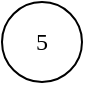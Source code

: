 <mxfile version="13.6.5" pages="20">
    <diagram id="MGaN42u6uROctUQz8c4m" name="Page-1">
        <mxGraphModel dx="1402" dy="860" grid="1" gridSize="10" guides="1" tooltips="1" connect="1" arrows="1" fold="1" page="1" pageScale="1" pageWidth="800" pageHeight="800" math="0" shadow="0">
            <root>
                <mxCell id="0"/>
                <mxCell id="1" parent="0"/>
                <mxCell id="2" value="5" style="ellipse;whiteSpace=wrap;html=1;aspect=fixed;fontFamily=Fira Code;" parent="1" vertex="1">
                    <mxGeometry x="400" y="40" width="40" height="40" as="geometry"/>
                </mxCell>
            </root>
        </mxGraphModel>
    </diagram>
    <diagram name="Copy of Page-1" id="Mq2pI6Ogdp_JJeWRbLhf">
        <mxGraphModel dx="1402" dy="860" grid="1" gridSize="10" guides="1" tooltips="1" connect="1" arrows="1" fold="1" page="1" pageScale="1" pageWidth="800" pageHeight="800" math="0" shadow="0">
            <root>
                <mxCell id="5yjm-24eAHWpC0gy7UhC-0"/>
                <mxCell id="5yjm-24eAHWpC0gy7UhC-1" parent="5yjm-24eAHWpC0gy7UhC-0"/>
                <mxCell id="5yjm-24eAHWpC0gy7UhC-2" value="5" style="ellipse;whiteSpace=wrap;html=1;aspect=fixed;fontFamily=Fira Code;" parent="5yjm-24eAHWpC0gy7UhC-1" vertex="1">
                    <mxGeometry x="400" y="40" width="40" height="40" as="geometry"/>
                </mxCell>
                <mxCell id="DI0dJ3IEex73YjJbuaP9-0" style="rounded=0;orthogonalLoop=1;jettySize=auto;html=1;exitX=0;exitY=0;exitDx=0;exitDy=0;entryX=1;entryY=1;entryDx=0;entryDy=0;endArrow=none;endFill=0;" parent="5yjm-24eAHWpC0gy7UhC-1" source="5yjm-24eAHWpC0gy7UhC-4" target="5yjm-24eAHWpC0gy7UhC-2" edge="1">
                    <mxGeometry relative="1" as="geometry"/>
                </mxCell>
                <mxCell id="5yjm-24eAHWpC0gy7UhC-4" value="10" style="ellipse;whiteSpace=wrap;html=1;aspect=fixed;fontFamily=Fira Code;fillColor=#CC0000;" parent="5yjm-24eAHWpC0gy7UhC-1" vertex="1">
                    <mxGeometry x="640" y="120" width="40" height="40" as="geometry"/>
                </mxCell>
            </root>
        </mxGraphModel>
    </diagram>
    <diagram name="Copy of Copy of Page-1" id="DrcHI793B6h2_U7d_HQO">
        <mxGraphModel dx="1402" dy="860" grid="1" gridSize="10" guides="1" tooltips="1" connect="1" arrows="1" fold="1" page="1" pageScale="1" pageWidth="800" pageHeight="800" math="0" shadow="0">
            <root>
                <mxCell id="4P_bgpWL29R8PX8N0fjZ-0"/>
                <mxCell id="4P_bgpWL29R8PX8N0fjZ-1" parent="4P_bgpWL29R8PX8N0fjZ-0"/>
                <mxCell id="4P_bgpWL29R8PX8N0fjZ-2" value="5" style="ellipse;whiteSpace=wrap;html=1;aspect=fixed;fontFamily=Fira Code;" parent="4P_bgpWL29R8PX8N0fjZ-1" vertex="1">
                    <mxGeometry x="400" y="40" width="40" height="40" as="geometry"/>
                </mxCell>
                <mxCell id="4P_bgpWL29R8PX8N0fjZ-3" style="rounded=0;orthogonalLoop=1;jettySize=auto;html=1;exitX=0;exitY=0;exitDx=0;exitDy=0;entryX=1;entryY=1;entryDx=0;entryDy=0;endArrow=none;endFill=0;" parent="4P_bgpWL29R8PX8N0fjZ-1" source="4P_bgpWL29R8PX8N0fjZ-4" target="4P_bgpWL29R8PX8N0fjZ-2" edge="1">
                    <mxGeometry relative="1" as="geometry"/>
                </mxCell>
                <mxCell id="4P_bgpWL29R8PX8N0fjZ-6" style="rounded=0;orthogonalLoop=1;jettySize=auto;html=1;exitX=1;exitY=1;exitDx=0;exitDy=0;entryX=0;entryY=0;entryDx=0;entryDy=0;endArrow=none;endFill=0;" parent="4P_bgpWL29R8PX8N0fjZ-1" source="4P_bgpWL29R8PX8N0fjZ-4" target="4P_bgpWL29R8PX8N0fjZ-5" edge="1">
                    <mxGeometry relative="1" as="geometry"/>
                </mxCell>
                <mxCell id="4P_bgpWL29R8PX8N0fjZ-4" value="10" style="ellipse;whiteSpace=wrap;html=1;aspect=fixed;fontFamily=Fira Code;fillColor=#CC0000;" parent="4P_bgpWL29R8PX8N0fjZ-1" vertex="1">
                    <mxGeometry x="640" y="120" width="40" height="40" as="geometry"/>
                </mxCell>
                <mxCell id="4P_bgpWL29R8PX8N0fjZ-5" value="20" style="ellipse;whiteSpace=wrap;html=1;aspect=fixed;fontFamily=Fira Code;fillColor=#CC0000;" parent="4P_bgpWL29R8PX8N0fjZ-1" vertex="1">
                    <mxGeometry x="840" y="200" width="40" height="40" as="geometry"/>
                </mxCell>
            </root>
        </mxGraphModel>
    </diagram>
    <diagram name="Copy of Copy of Copy of Page-1" id="OK62gOHxz2tp0HU3cLu1">
        <mxGraphModel dx="1402" dy="860" grid="1" gridSize="10" guides="1" tooltips="1" connect="1" arrows="1" fold="1" page="1" pageScale="1" pageWidth="800" pageHeight="800" math="0" shadow="0">
            <root>
                <mxCell id="uIbnFHPIPPBE6GXspMYj-0"/>
                <mxCell id="uIbnFHPIPPBE6GXspMYj-1" parent="uIbnFHPIPPBE6GXspMYj-0"/>
                <mxCell id="h6pdEGo9Pnng7OTdzgyr-1" style="edgeStyle=none;rounded=0;orthogonalLoop=1;jettySize=auto;html=1;exitX=1;exitY=1;exitDx=0;exitDy=0;entryX=0;entryY=0;entryDx=0;entryDy=0;endArrow=none;endFill=0;" parent="uIbnFHPIPPBE6GXspMYj-1" source="uIbnFHPIPPBE6GXspMYj-2" target="uIbnFHPIPPBE6GXspMYj-6" edge="1">
                    <mxGeometry relative="1" as="geometry"/>
                </mxCell>
                <mxCell id="uIbnFHPIPPBE6GXspMYj-2" value="10" style="ellipse;whiteSpace=wrap;html=1;aspect=fixed;fontFamily=Fira Code;fillColor=#CC0000;" parent="uIbnFHPIPPBE6GXspMYj-1" vertex="1">
                    <mxGeometry x="400" y="40" width="40" height="40" as="geometry"/>
                </mxCell>
                <mxCell id="h6pdEGo9Pnng7OTdzgyr-0" style="edgeStyle=none;rounded=0;orthogonalLoop=1;jettySize=auto;html=1;exitX=1;exitY=0;exitDx=0;exitDy=0;entryX=0;entryY=1;entryDx=0;entryDy=0;endArrow=none;endFill=0;" parent="uIbnFHPIPPBE6GXspMYj-1" source="uIbnFHPIPPBE6GXspMYj-5" target="uIbnFHPIPPBE6GXspMYj-2" edge="1">
                    <mxGeometry relative="1" as="geometry"/>
                </mxCell>
                <mxCell id="uIbnFHPIPPBE6GXspMYj-5" value="5" style="ellipse;whiteSpace=wrap;html=1;aspect=fixed;fontFamily=Fira Code;fillColor=#000000;" parent="uIbnFHPIPPBE6GXspMYj-1" vertex="1">
                    <mxGeometry x="160" y="120" width="40" height="40" as="geometry"/>
                </mxCell>
                <mxCell id="uIbnFHPIPPBE6GXspMYj-6" value="20" style="ellipse;whiteSpace=wrap;html=1;aspect=fixed;fontFamily=Fira Code;fillColor=#CC0000;" parent="uIbnFHPIPPBE6GXspMYj-1" vertex="1">
                    <mxGeometry x="640" y="120" width="40" height="40" as="geometry"/>
                </mxCell>
            </root>
        </mxGraphModel>
    </diagram>
    <diagram name="Copy of Copy of Copy of Copy of Page-1" id="IF5VwpO8eYysRFanNNU8">
        <mxGraphModel dx="1402" dy="860" grid="1" gridSize="10" guides="1" tooltips="1" connect="1" arrows="1" fold="1" page="1" pageScale="1" pageWidth="800" pageHeight="800" math="0" shadow="0">
            <root>
                <mxCell id="m8hd-Dg2VaMZuWuGj3Gr-0"/>
                <mxCell id="m8hd-Dg2VaMZuWuGj3Gr-1" parent="m8hd-Dg2VaMZuWuGj3Gr-0"/>
                <mxCell id="m8hd-Dg2VaMZuWuGj3Gr-2" style="edgeStyle=none;rounded=0;orthogonalLoop=1;jettySize=auto;html=1;exitX=1;exitY=1;exitDx=0;exitDy=0;entryX=0;entryY=0;entryDx=0;entryDy=0;endArrow=none;endFill=0;" parent="m8hd-Dg2VaMZuWuGj3Gr-1" source="m8hd-Dg2VaMZuWuGj3Gr-3" target="m8hd-Dg2VaMZuWuGj3Gr-6" edge="1">
                    <mxGeometry relative="1" as="geometry"/>
                </mxCell>
                <mxCell id="m8hd-Dg2VaMZuWuGj3Gr-3" value="10" style="ellipse;whiteSpace=wrap;html=1;aspect=fixed;fontFamily=Fira Code;fillColor=#000000;" parent="m8hd-Dg2VaMZuWuGj3Gr-1" vertex="1">
                    <mxGeometry x="400" y="40" width="40" height="40" as="geometry"/>
                </mxCell>
                <mxCell id="m8hd-Dg2VaMZuWuGj3Gr-4" style="edgeStyle=none;rounded=0;orthogonalLoop=1;jettySize=auto;html=1;exitX=1;exitY=0;exitDx=0;exitDy=0;entryX=0;entryY=1;entryDx=0;entryDy=0;endArrow=none;endFill=0;" parent="m8hd-Dg2VaMZuWuGj3Gr-1" source="m8hd-Dg2VaMZuWuGj3Gr-5" target="m8hd-Dg2VaMZuWuGj3Gr-3" edge="1">
                    <mxGeometry relative="1" as="geometry"/>
                </mxCell>
                <mxCell id="m8hd-Dg2VaMZuWuGj3Gr-5" value="5" style="ellipse;whiteSpace=wrap;html=1;aspect=fixed;fontFamily=Fira Code;fillColor=#CC0000;" parent="m8hd-Dg2VaMZuWuGj3Gr-1" vertex="1">
                    <mxGeometry x="160" y="120" width="40" height="40" as="geometry"/>
                </mxCell>
                <mxCell id="m8hd-Dg2VaMZuWuGj3Gr-6" value="20" style="ellipse;whiteSpace=wrap;html=1;aspect=fixed;fontFamily=Fira Code;fillColor=#CC0000;" parent="m8hd-Dg2VaMZuWuGj3Gr-1" vertex="1">
                    <mxGeometry x="640" y="120" width="40" height="40" as="geometry"/>
                </mxCell>
            </root>
        </mxGraphModel>
    </diagram>
    <diagram name="Copy of Copy of Copy of Copy of Copy of Page-1" id="ubH7yMz_GVwSigK_-dQC">
        <mxGraphModel dx="1402" dy="860" grid="1" gridSize="10" guides="1" tooltips="1" connect="1" arrows="1" fold="1" page="1" pageScale="1" pageWidth="800" pageHeight="800" math="0" shadow="0">
            <root>
                <mxCell id="_KEcswkYA9oIN1XtXfUa-0"/>
                <mxCell id="_KEcswkYA9oIN1XtXfUa-1" parent="_KEcswkYA9oIN1XtXfUa-0"/>
                <mxCell id="_KEcswkYA9oIN1XtXfUa-2" style="edgeStyle=none;rounded=0;orthogonalLoop=1;jettySize=auto;html=1;exitX=1;exitY=1;exitDx=0;exitDy=0;entryX=0;entryY=0;entryDx=0;entryDy=0;endArrow=none;endFill=0;" parent="_KEcswkYA9oIN1XtXfUa-1" source="_KEcswkYA9oIN1XtXfUa-3" target="_KEcswkYA9oIN1XtXfUa-6" edge="1">
                    <mxGeometry relative="1" as="geometry"/>
                </mxCell>
                <mxCell id="_KEcswkYA9oIN1XtXfUa-3" value="10" style="ellipse;whiteSpace=wrap;html=1;aspect=fixed;fontFamily=Fira Code;fillColor=#000000;" parent="_KEcswkYA9oIN1XtXfUa-1" vertex="1">
                    <mxGeometry x="400" y="40" width="40" height="40" as="geometry"/>
                </mxCell>
                <mxCell id="_KEcswkYA9oIN1XtXfUa-4" style="edgeStyle=none;rounded=0;orthogonalLoop=1;jettySize=auto;html=1;exitX=1;exitY=0;exitDx=0;exitDy=0;entryX=0;entryY=1;entryDx=0;entryDy=0;endArrow=none;endFill=0;" parent="_KEcswkYA9oIN1XtXfUa-1" source="_KEcswkYA9oIN1XtXfUa-5" target="_KEcswkYA9oIN1XtXfUa-3" edge="1">
                    <mxGeometry relative="1" as="geometry"/>
                </mxCell>
                <mxCell id="_KEcswkYA9oIN1XtXfUa-5" value="5" style="ellipse;whiteSpace=wrap;html=1;aspect=fixed;fontFamily=Fira Code;fillColor=#CC0000;" parent="_KEcswkYA9oIN1XtXfUa-1" vertex="1">
                    <mxGeometry x="160" y="120" width="40" height="40" as="geometry"/>
                </mxCell>
                <mxCell id="_KEcswkYA9oIN1XtXfUa-8" style="edgeStyle=none;rounded=0;orthogonalLoop=1;jettySize=auto;html=1;exitX=1;exitY=1;exitDx=0;exitDy=0;entryX=0;entryY=0;entryDx=0;entryDy=0;endArrow=none;endFill=0;" parent="_KEcswkYA9oIN1XtXfUa-1" source="_KEcswkYA9oIN1XtXfUa-6" target="_KEcswkYA9oIN1XtXfUa-7" edge="1">
                    <mxGeometry relative="1" as="geometry"/>
                </mxCell>
                <mxCell id="_KEcswkYA9oIN1XtXfUa-6" value="20" style="ellipse;whiteSpace=wrap;html=1;aspect=fixed;fontFamily=Fira Code;fillColor=#CC0000;" parent="_KEcswkYA9oIN1XtXfUa-1" vertex="1">
                    <mxGeometry x="640" y="120" width="40" height="40" as="geometry"/>
                </mxCell>
                <mxCell id="_KEcswkYA9oIN1XtXfUa-7" value="30" style="ellipse;whiteSpace=wrap;html=1;aspect=fixed;fontFamily=Fira Code;fillColor=#CC0000;" parent="_KEcswkYA9oIN1XtXfUa-1" vertex="1">
                    <mxGeometry x="840" y="200" width="40" height="40" as="geometry"/>
                </mxCell>
            </root>
        </mxGraphModel>
    </diagram>
    <diagram name="Copy of Copy of Copy of Copy of Copy of Copy of Page-1" id="KJb_PGQea38nCClB_W0f">
        <mxGraphModel dx="1402" dy="860" grid="1" gridSize="10" guides="1" tooltips="1" connect="1" arrows="1" fold="1" page="1" pageScale="1" pageWidth="800" pageHeight="800" math="0" shadow="0">
            <root>
                <mxCell id="QWQIcspa5xx1Co239hrX-0"/>
                <mxCell id="QWQIcspa5xx1Co239hrX-1" parent="QWQIcspa5xx1Co239hrX-0"/>
                <mxCell id="QWQIcspa5xx1Co239hrX-2" style="edgeStyle=none;rounded=0;orthogonalLoop=1;jettySize=auto;html=1;exitX=1;exitY=1;exitDx=0;exitDy=0;entryX=0;entryY=0;entryDx=0;entryDy=0;endArrow=none;endFill=0;" parent="QWQIcspa5xx1Co239hrX-1" source="QWQIcspa5xx1Co239hrX-3" target="QWQIcspa5xx1Co239hrX-7" edge="1">
                    <mxGeometry relative="1" as="geometry"/>
                </mxCell>
                <mxCell id="QWQIcspa5xx1Co239hrX-3" value="10" style="ellipse;whiteSpace=wrap;html=1;aspect=fixed;fontFamily=Fira Code;fillColor=#CC0000;" parent="QWQIcspa5xx1Co239hrX-1" vertex="1">
                    <mxGeometry x="400" y="40" width="40" height="40" as="geometry"/>
                </mxCell>
                <mxCell id="QWQIcspa5xx1Co239hrX-4" style="edgeStyle=none;rounded=0;orthogonalLoop=1;jettySize=auto;html=1;exitX=1;exitY=0;exitDx=0;exitDy=0;entryX=0;entryY=1;entryDx=0;entryDy=0;endArrow=none;endFill=0;" parent="QWQIcspa5xx1Co239hrX-1" source="QWQIcspa5xx1Co239hrX-5" target="QWQIcspa5xx1Co239hrX-3" edge="1">
                    <mxGeometry relative="1" as="geometry"/>
                </mxCell>
                <mxCell id="QWQIcspa5xx1Co239hrX-5" value="5" style="ellipse;whiteSpace=wrap;html=1;aspect=fixed;fontFamily=Fira Code;fillColor=#000000;" parent="QWQIcspa5xx1Co239hrX-1" vertex="1">
                    <mxGeometry x="160" y="120" width="40" height="40" as="geometry"/>
                </mxCell>
                <mxCell id="QWQIcspa5xx1Co239hrX-6" style="edgeStyle=none;rounded=0;orthogonalLoop=1;jettySize=auto;html=1;exitX=1;exitY=1;exitDx=0;exitDy=0;entryX=0;entryY=0;entryDx=0;entryDy=0;endArrow=none;endFill=0;" parent="QWQIcspa5xx1Co239hrX-1" source="QWQIcspa5xx1Co239hrX-7" target="QWQIcspa5xx1Co239hrX-8" edge="1">
                    <mxGeometry relative="1" as="geometry"/>
                </mxCell>
                <mxCell id="QWQIcspa5xx1Co239hrX-7" value="20" style="ellipse;whiteSpace=wrap;html=1;aspect=fixed;fontFamily=Fira Code;fillColor=#000000;" parent="QWQIcspa5xx1Co239hrX-1" vertex="1">
                    <mxGeometry x="640" y="120" width="40" height="40" as="geometry"/>
                </mxCell>
                <mxCell id="QWQIcspa5xx1Co239hrX-8" value="30" style="ellipse;whiteSpace=wrap;html=1;aspect=fixed;fontFamily=Fira Code;fillColor=#CC0000;" parent="QWQIcspa5xx1Co239hrX-1" vertex="1">
                    <mxGeometry x="840" y="200" width="40" height="40" as="geometry"/>
                </mxCell>
            </root>
        </mxGraphModel>
    </diagram>
    <diagram name="Copy of Copy of Copy of Copy of Copy of Copy of Copy of Page-1" id="3j5D0hBwKNYEZLkeMhb-">
        <mxGraphModel dx="1402" dy="860" grid="1" gridSize="10" guides="1" tooltips="1" connect="1" arrows="1" fold="1" page="1" pageScale="1" pageWidth="800" pageHeight="800" math="0" shadow="0">
            <root>
                <mxCell id="tN3MHKRjiQIlMMa3mOTY-0"/>
                <mxCell id="tN3MHKRjiQIlMMa3mOTY-1" parent="tN3MHKRjiQIlMMa3mOTY-0"/>
                <mxCell id="tN3MHKRjiQIlMMa3mOTY-2" style="edgeStyle=none;rounded=0;orthogonalLoop=1;jettySize=auto;html=1;exitX=1;exitY=1;exitDx=0;exitDy=0;entryX=0;entryY=0;entryDx=0;entryDy=0;endArrow=none;endFill=0;" parent="tN3MHKRjiQIlMMa3mOTY-1" source="tN3MHKRjiQIlMMa3mOTY-3" target="tN3MHKRjiQIlMMa3mOTY-7" edge="1">
                    <mxGeometry relative="1" as="geometry"/>
                </mxCell>
                <mxCell id="tN3MHKRjiQIlMMa3mOTY-3" value="10" style="ellipse;whiteSpace=wrap;html=1;aspect=fixed;fontFamily=Fira Code;fillColor=#000000;" parent="tN3MHKRjiQIlMMa3mOTY-1" vertex="1">
                    <mxGeometry x="400" y="40" width="40" height="40" as="geometry"/>
                </mxCell>
                <mxCell id="tN3MHKRjiQIlMMa3mOTY-4" style="edgeStyle=none;rounded=0;orthogonalLoop=1;jettySize=auto;html=1;exitX=1;exitY=0;exitDx=0;exitDy=0;entryX=0;entryY=1;entryDx=0;entryDy=0;endArrow=none;endFill=0;" parent="tN3MHKRjiQIlMMa3mOTY-1" source="tN3MHKRjiQIlMMa3mOTY-5" target="tN3MHKRjiQIlMMa3mOTY-3" edge="1">
                    <mxGeometry relative="1" as="geometry"/>
                </mxCell>
                <mxCell id="tN3MHKRjiQIlMMa3mOTY-5" value="5" style="ellipse;whiteSpace=wrap;html=1;aspect=fixed;fontFamily=Fira Code;fillColor=#000000;" parent="tN3MHKRjiQIlMMa3mOTY-1" vertex="1">
                    <mxGeometry x="160" y="120" width="40" height="40" as="geometry"/>
                </mxCell>
                <mxCell id="tN3MHKRjiQIlMMa3mOTY-6" style="edgeStyle=none;rounded=0;orthogonalLoop=1;jettySize=auto;html=1;exitX=1;exitY=1;exitDx=0;exitDy=0;entryX=0;entryY=0;entryDx=0;entryDy=0;endArrow=none;endFill=0;" parent="tN3MHKRjiQIlMMa3mOTY-1" source="tN3MHKRjiQIlMMa3mOTY-7" target="tN3MHKRjiQIlMMa3mOTY-8" edge="1">
                    <mxGeometry relative="1" as="geometry"/>
                </mxCell>
                <mxCell id="tN3MHKRjiQIlMMa3mOTY-7" value="20" style="ellipse;whiteSpace=wrap;html=1;aspect=fixed;fontFamily=Fira Code;fillColor=#000000;" parent="tN3MHKRjiQIlMMa3mOTY-1" vertex="1">
                    <mxGeometry x="640" y="120" width="40" height="40" as="geometry"/>
                </mxCell>
                <mxCell id="tN3MHKRjiQIlMMa3mOTY-8" value="30" style="ellipse;whiteSpace=wrap;html=1;aspect=fixed;fontFamily=Fira Code;fillColor=#CC0000;" parent="tN3MHKRjiQIlMMa3mOTY-1" vertex="1">
                    <mxGeometry x="840" y="200" width="40" height="40" as="geometry"/>
                </mxCell>
            </root>
        </mxGraphModel>
    </diagram>
    <diagram name="Copy of Copy of Copy of Copy of Copy of Copy of Copy of Copy of Page-1" id="uW-Af12v479egVli-rjb">
        <mxGraphModel dx="1402" dy="860" grid="1" gridSize="10" guides="1" tooltips="1" connect="1" arrows="1" fold="1" page="1" pageScale="1" pageWidth="800" pageHeight="800" math="0" shadow="0">
            <root>
                <mxCell id="47X11x4P5ydj2Z_Ek0V6-0"/>
                <mxCell id="47X11x4P5ydj2Z_Ek0V6-1" parent="47X11x4P5ydj2Z_Ek0V6-0"/>
                <mxCell id="47X11x4P5ydj2Z_Ek0V6-2" style="edgeStyle=none;rounded=0;orthogonalLoop=1;jettySize=auto;html=1;exitX=1;exitY=1;exitDx=0;exitDy=0;entryX=0;entryY=0;entryDx=0;entryDy=0;endArrow=none;endFill=0;" parent="47X11x4P5ydj2Z_Ek0V6-1" source="47X11x4P5ydj2Z_Ek0V6-3" target="47X11x4P5ydj2Z_Ek0V6-7" edge="1">
                    <mxGeometry relative="1" as="geometry"/>
                </mxCell>
                <mxCell id="47X11x4P5ydj2Z_Ek0V6-3" value="10" style="ellipse;whiteSpace=wrap;html=1;aspect=fixed;fontFamily=Fira Code;fillColor=#000000;" parent="47X11x4P5ydj2Z_Ek0V6-1" vertex="1">
                    <mxGeometry x="400" y="40" width="40" height="40" as="geometry"/>
                </mxCell>
                <mxCell id="47X11x4P5ydj2Z_Ek0V6-4" style="edgeStyle=none;rounded=0;orthogonalLoop=1;jettySize=auto;html=1;exitX=1;exitY=0;exitDx=0;exitDy=0;entryX=0;entryY=1;entryDx=0;entryDy=0;endArrow=none;endFill=0;" parent="47X11x4P5ydj2Z_Ek0V6-1" source="47X11x4P5ydj2Z_Ek0V6-5" target="47X11x4P5ydj2Z_Ek0V6-3" edge="1">
                    <mxGeometry relative="1" as="geometry"/>
                </mxCell>
                <mxCell id="47X11x4P5ydj2Z_Ek0V6-5" value="5" style="ellipse;whiteSpace=wrap;html=1;aspect=fixed;fontFamily=Fira Code;fillColor=#000000;" parent="47X11x4P5ydj2Z_Ek0V6-1" vertex="1">
                    <mxGeometry x="160" y="120" width="40" height="40" as="geometry"/>
                </mxCell>
                <mxCell id="47X11x4P5ydj2Z_Ek0V6-6" style="edgeStyle=none;rounded=0;orthogonalLoop=1;jettySize=auto;html=1;exitX=1;exitY=1;exitDx=0;exitDy=0;entryX=0;entryY=0;entryDx=0;entryDy=0;endArrow=none;endFill=0;" parent="47X11x4P5ydj2Z_Ek0V6-1" source="47X11x4P5ydj2Z_Ek0V6-7" target="47X11x4P5ydj2Z_Ek0V6-8" edge="1">
                    <mxGeometry relative="1" as="geometry"/>
                </mxCell>
                <mxCell id="47X11x4P5ydj2Z_Ek0V6-7" value="20" style="ellipse;whiteSpace=wrap;html=1;aspect=fixed;fontFamily=Fira Code;fillColor=#000000;" parent="47X11x4P5ydj2Z_Ek0V6-1" vertex="1">
                    <mxGeometry x="640" y="120" width="40" height="40" as="geometry"/>
                </mxCell>
                <mxCell id="47X11x4P5ydj2Z_Ek0V6-10" style="edgeStyle=none;rounded=0;orthogonalLoop=1;jettySize=auto;html=1;exitX=1;exitY=1;exitDx=0;exitDy=0;entryX=0;entryY=0;entryDx=0;entryDy=0;endArrow=none;endFill=0;" parent="47X11x4P5ydj2Z_Ek0V6-1" source="47X11x4P5ydj2Z_Ek0V6-8" target="47X11x4P5ydj2Z_Ek0V6-9" edge="1">
                    <mxGeometry relative="1" as="geometry"/>
                </mxCell>
                <mxCell id="47X11x4P5ydj2Z_Ek0V6-8" value="30" style="ellipse;whiteSpace=wrap;html=1;aspect=fixed;fontFamily=Fira Code;fillColor=#CC0000;" parent="47X11x4P5ydj2Z_Ek0V6-1" vertex="1">
                    <mxGeometry x="840" y="200" width="40" height="40" as="geometry"/>
                </mxCell>
                <mxCell id="47X11x4P5ydj2Z_Ek0V6-9" value="40" style="ellipse;whiteSpace=wrap;html=1;aspect=fixed;fontFamily=Fira Code;fillColor=#CC0000;" parent="47X11x4P5ydj2Z_Ek0V6-1" vertex="1">
                    <mxGeometry x="1000" y="280" width="40" height="40" as="geometry"/>
                </mxCell>
            </root>
        </mxGraphModel>
    </diagram>
    <diagram name="Copy of Copy of Copy of Copy of Copy of Copy of Copy of Copy of Copy of Page-1" id="zbeB73HV44ymWQXp4oFs">
        <mxGraphModel dx="1402" dy="860" grid="1" gridSize="10" guides="1" tooltips="1" connect="1" arrows="1" fold="1" page="1" pageScale="1" pageWidth="800" pageHeight="800" math="0" shadow="0">
            <root>
                <mxCell id="UTg9s2_cmGWETIRwkmUP-0"/>
                <mxCell id="UTg9s2_cmGWETIRwkmUP-1" parent="UTg9s2_cmGWETIRwkmUP-0"/>
                <mxCell id="UTg9s2_cmGWETIRwkmUP-2" style="edgeStyle=none;rounded=0;orthogonalLoop=1;jettySize=auto;html=1;exitX=1;exitY=1;exitDx=0;exitDy=0;entryX=0;entryY=0;entryDx=0;entryDy=0;endArrow=none;endFill=0;" parent="UTg9s2_cmGWETIRwkmUP-1" source="UTg9s2_cmGWETIRwkmUP-3" target="UTg9s2_cmGWETIRwkmUP-7" edge="1">
                    <mxGeometry relative="1" as="geometry"/>
                </mxCell>
                <mxCell id="UTg9s2_cmGWETIRwkmUP-3" value="10" style="ellipse;whiteSpace=wrap;html=1;aspect=fixed;fontFamily=Fira Code;fillColor=#000000;" parent="UTg9s2_cmGWETIRwkmUP-1" vertex="1">
                    <mxGeometry x="400" y="40" width="40" height="40" as="geometry"/>
                </mxCell>
                <mxCell id="UTg9s2_cmGWETIRwkmUP-4" style="edgeStyle=none;rounded=0;orthogonalLoop=1;jettySize=auto;html=1;exitX=1;exitY=0;exitDx=0;exitDy=0;entryX=0;entryY=1;entryDx=0;entryDy=0;endArrow=none;endFill=0;" parent="UTg9s2_cmGWETIRwkmUP-1" source="UTg9s2_cmGWETIRwkmUP-5" target="UTg9s2_cmGWETIRwkmUP-3" edge="1">
                    <mxGeometry relative="1" as="geometry"/>
                </mxCell>
                <mxCell id="UTg9s2_cmGWETIRwkmUP-5" value="5" style="ellipse;whiteSpace=wrap;html=1;aspect=fixed;fontFamily=Fira Code;fillColor=#000000;" parent="UTg9s2_cmGWETIRwkmUP-1" vertex="1">
                    <mxGeometry x="160" y="120" width="40" height="40" as="geometry"/>
                </mxCell>
                <mxCell id="UTg9s2_cmGWETIRwkmUP-6" style="edgeStyle=none;rounded=0;orthogonalLoop=1;jettySize=auto;html=1;exitX=0;exitY=1;exitDx=0;exitDy=0;entryX=1;entryY=0;entryDx=0;entryDy=0;endArrow=none;endFill=0;" parent="UTg9s2_cmGWETIRwkmUP-1" source="UTg9s2_cmGWETIRwkmUP-7" target="UTg9s2_cmGWETIRwkmUP-9" edge="1">
                    <mxGeometry relative="1" as="geometry"/>
                </mxCell>
                <mxCell id="JpcukMvSpndbA76tDeJC-1" style="edgeStyle=none;rounded=0;orthogonalLoop=1;jettySize=auto;html=1;exitX=1;exitY=1;exitDx=0;exitDy=0;entryX=0;entryY=0;entryDx=0;entryDy=0;endArrow=none;endFill=0;" parent="UTg9s2_cmGWETIRwkmUP-1" source="UTg9s2_cmGWETIRwkmUP-7" target="UTg9s2_cmGWETIRwkmUP-10" edge="1">
                    <mxGeometry relative="1" as="geometry"/>
                </mxCell>
                <mxCell id="UTg9s2_cmGWETIRwkmUP-7" value="30" style="ellipse;whiteSpace=wrap;html=1;aspect=fixed;fontFamily=Fira Code;fillColor=#CC0000;" parent="UTg9s2_cmGWETIRwkmUP-1" vertex="1">
                    <mxGeometry x="640" y="120" width="40" height="40" as="geometry"/>
                </mxCell>
                <mxCell id="UTg9s2_cmGWETIRwkmUP-9" value="20" style="ellipse;whiteSpace=wrap;html=1;aspect=fixed;fontFamily=Fira Code;fillColor=#000000;" parent="UTg9s2_cmGWETIRwkmUP-1" vertex="1">
                    <mxGeometry x="440" y="200" width="40" height="40" as="geometry"/>
                </mxCell>
                <mxCell id="UTg9s2_cmGWETIRwkmUP-10" value="40" style="ellipse;whiteSpace=wrap;html=1;aspect=fixed;fontFamily=Fira Code;fillColor=#CC0000;" parent="UTg9s2_cmGWETIRwkmUP-1" vertex="1">
                    <mxGeometry x="840" y="200" width="40" height="40" as="geometry"/>
                </mxCell>
            </root>
        </mxGraphModel>
    </diagram>
    <diagram name="Copy of Copy of Copy of Copy of Copy of Copy of Copy of Copy of Copy of Copy of Page-1" id="zXIKqs2jvtIqZFOvtTy9">
        <mxGraphModel dx="1402" dy="860" grid="1" gridSize="10" guides="1" tooltips="1" connect="1" arrows="1" fold="1" page="1" pageScale="1" pageWidth="800" pageHeight="800" math="0" shadow="0">
            <root>
                <mxCell id="5SvRn5RdMZZr7ssULTgz-0"/>
                <mxCell id="5SvRn5RdMZZr7ssULTgz-1" parent="5SvRn5RdMZZr7ssULTgz-0"/>
                <mxCell id="5SvRn5RdMZZr7ssULTgz-2" style="edgeStyle=none;rounded=0;orthogonalLoop=1;jettySize=auto;html=1;exitX=1;exitY=1;exitDx=0;exitDy=0;entryX=0;entryY=0;entryDx=0;entryDy=0;endArrow=none;endFill=0;" parent="5SvRn5RdMZZr7ssULTgz-1" source="5SvRn5RdMZZr7ssULTgz-3" target="5SvRn5RdMZZr7ssULTgz-8" edge="1">
                    <mxGeometry relative="1" as="geometry"/>
                </mxCell>
                <mxCell id="5SvRn5RdMZZr7ssULTgz-3" value="10" style="ellipse;whiteSpace=wrap;html=1;aspect=fixed;fontFamily=Fira Code;fillColor=#000000;" parent="5SvRn5RdMZZr7ssULTgz-1" vertex="1">
                    <mxGeometry x="400" y="40" width="40" height="40" as="geometry"/>
                </mxCell>
                <mxCell id="5SvRn5RdMZZr7ssULTgz-4" style="edgeStyle=none;rounded=0;orthogonalLoop=1;jettySize=auto;html=1;exitX=1;exitY=0;exitDx=0;exitDy=0;entryX=0;entryY=1;entryDx=0;entryDy=0;endArrow=none;endFill=0;" parent="5SvRn5RdMZZr7ssULTgz-1" source="5SvRn5RdMZZr7ssULTgz-5" target="5SvRn5RdMZZr7ssULTgz-3" edge="1">
                    <mxGeometry relative="1" as="geometry"/>
                </mxCell>
                <mxCell id="5SvRn5RdMZZr7ssULTgz-5" value="5" style="ellipse;whiteSpace=wrap;html=1;aspect=fixed;fontFamily=Fira Code;fillColor=#000000;" parent="5SvRn5RdMZZr7ssULTgz-1" vertex="1">
                    <mxGeometry x="160" y="120" width="40" height="40" as="geometry"/>
                </mxCell>
                <mxCell id="5SvRn5RdMZZr7ssULTgz-6" style="edgeStyle=none;rounded=0;orthogonalLoop=1;jettySize=auto;html=1;exitX=0;exitY=1;exitDx=0;exitDy=0;entryX=1;entryY=0;entryDx=0;entryDy=0;endArrow=none;endFill=0;" parent="5SvRn5RdMZZr7ssULTgz-1" source="5SvRn5RdMZZr7ssULTgz-8" target="5SvRn5RdMZZr7ssULTgz-9" edge="1">
                    <mxGeometry relative="1" as="geometry"/>
                </mxCell>
                <mxCell id="5SvRn5RdMZZr7ssULTgz-7" style="edgeStyle=none;rounded=0;orthogonalLoop=1;jettySize=auto;html=1;exitX=1;exitY=1;exitDx=0;exitDy=0;entryX=0;entryY=0;entryDx=0;entryDy=0;endArrow=none;endFill=0;" parent="5SvRn5RdMZZr7ssULTgz-1" source="5SvRn5RdMZZr7ssULTgz-8" target="5SvRn5RdMZZr7ssULTgz-10" edge="1">
                    <mxGeometry relative="1" as="geometry"/>
                </mxCell>
                <mxCell id="5SvRn5RdMZZr7ssULTgz-8" value="30" style="ellipse;whiteSpace=wrap;html=1;aspect=fixed;fontFamily=Fira Code;fillColor=#000000;" parent="5SvRn5RdMZZr7ssULTgz-1" vertex="1">
                    <mxGeometry x="640" y="120" width="40" height="40" as="geometry"/>
                </mxCell>
                <mxCell id="5SvRn5RdMZZr7ssULTgz-9" value="20" style="ellipse;whiteSpace=wrap;html=1;aspect=fixed;fontFamily=Fira Code;fillColor=#CC0000;" parent="5SvRn5RdMZZr7ssULTgz-1" vertex="1">
                    <mxGeometry x="440" y="200" width="40" height="40" as="geometry"/>
                </mxCell>
                <mxCell id="5SvRn5RdMZZr7ssULTgz-10" value="40" style="ellipse;whiteSpace=wrap;html=1;aspect=fixed;fontFamily=Fira Code;fillColor=#CC0000;" parent="5SvRn5RdMZZr7ssULTgz-1" vertex="1">
                    <mxGeometry x="840" y="200" width="40" height="40" as="geometry"/>
                </mxCell>
            </root>
        </mxGraphModel>
    </diagram>
    <diagram name="Copy of Copy of Copy of Copy of Copy of Copy of Copy of Copy of Copy of Copy of Copy of Page-1" id="BLbyH04bahYIh-vkF3Gm">
        <mxGraphModel dx="1402" dy="860" grid="1" gridSize="10" guides="1" tooltips="1" connect="1" arrows="1" fold="1" page="1" pageScale="1" pageWidth="800" pageHeight="800" math="0" shadow="0">
            <root>
                <mxCell id="2eYMLml-orKXs6Eshbpu-0"/>
                <mxCell id="2eYMLml-orKXs6Eshbpu-1" parent="2eYMLml-orKXs6Eshbpu-0"/>
                <mxCell id="2eYMLml-orKXs6Eshbpu-2" style="edgeStyle=none;rounded=0;orthogonalLoop=1;jettySize=auto;html=1;exitX=1;exitY=1;exitDx=0;exitDy=0;entryX=0;entryY=0;entryDx=0;entryDy=0;endArrow=none;endFill=0;" parent="2eYMLml-orKXs6Eshbpu-1" source="2eYMLml-orKXs6Eshbpu-3" target="2eYMLml-orKXs6Eshbpu-8" edge="1">
                    <mxGeometry relative="1" as="geometry"/>
                </mxCell>
                <mxCell id="2eYMLml-orKXs6Eshbpu-3" value="10" style="ellipse;whiteSpace=wrap;html=1;aspect=fixed;fontFamily=Fira Code;fillColor=#000000;" parent="2eYMLml-orKXs6Eshbpu-1" vertex="1">
                    <mxGeometry x="400" y="40" width="40" height="40" as="geometry"/>
                </mxCell>
                <mxCell id="2eYMLml-orKXs6Eshbpu-4" style="edgeStyle=none;rounded=0;orthogonalLoop=1;jettySize=auto;html=1;exitX=1;exitY=0;exitDx=0;exitDy=0;entryX=0;entryY=1;entryDx=0;entryDy=0;endArrow=none;endFill=0;" parent="2eYMLml-orKXs6Eshbpu-1" source="2eYMLml-orKXs6Eshbpu-5" target="2eYMLml-orKXs6Eshbpu-3" edge="1">
                    <mxGeometry relative="1" as="geometry"/>
                </mxCell>
                <mxCell id="2eYMLml-orKXs6Eshbpu-5" value="5" style="ellipse;whiteSpace=wrap;html=1;aspect=fixed;fontFamily=Fira Code;fillColor=#000000;" parent="2eYMLml-orKXs6Eshbpu-1" vertex="1">
                    <mxGeometry x="160" y="120" width="40" height="40" as="geometry"/>
                </mxCell>
                <mxCell id="2eYMLml-orKXs6Eshbpu-6" style="edgeStyle=none;rounded=0;orthogonalLoop=1;jettySize=auto;html=1;exitX=0;exitY=1;exitDx=0;exitDy=0;entryX=1;entryY=0;entryDx=0;entryDy=0;endArrow=none;endFill=0;" parent="2eYMLml-orKXs6Eshbpu-1" source="2eYMLml-orKXs6Eshbpu-8" target="2eYMLml-orKXs6Eshbpu-9" edge="1">
                    <mxGeometry relative="1" as="geometry"/>
                </mxCell>
                <mxCell id="2eYMLml-orKXs6Eshbpu-7" style="edgeStyle=none;rounded=0;orthogonalLoop=1;jettySize=auto;html=1;exitX=1;exitY=1;exitDx=0;exitDy=0;entryX=0;entryY=0;entryDx=0;entryDy=0;endArrow=none;endFill=0;" parent="2eYMLml-orKXs6Eshbpu-1" source="2eYMLml-orKXs6Eshbpu-8" target="2eYMLml-orKXs6Eshbpu-10" edge="1">
                    <mxGeometry relative="1" as="geometry"/>
                </mxCell>
                <mxCell id="2eYMLml-orKXs6Eshbpu-8" value="30" style="ellipse;whiteSpace=wrap;html=1;aspect=fixed;fontFamily=Fira Code;fillColor=#000000;" parent="2eYMLml-orKXs6Eshbpu-1" vertex="1">
                    <mxGeometry x="640" y="120" width="40" height="40" as="geometry"/>
                </mxCell>
                <mxCell id="2eYMLml-orKXs6Eshbpu-9" value="20" style="ellipse;whiteSpace=wrap;html=1;aspect=fixed;fontFamily=Fira Code;fillColor=#CC0000;" parent="2eYMLml-orKXs6Eshbpu-1" vertex="1">
                    <mxGeometry x="440" y="200" width="40" height="40" as="geometry"/>
                </mxCell>
                <mxCell id="z6Cm8XGpHnBxNaGa1kqE-1" style="edgeStyle=none;rounded=0;orthogonalLoop=1;jettySize=auto;html=1;exitX=1;exitY=1;exitDx=0;exitDy=0;entryX=0;entryY=0;entryDx=0;entryDy=0;endArrow=none;endFill=0;" parent="2eYMLml-orKXs6Eshbpu-1" source="2eYMLml-orKXs6Eshbpu-10" target="z6Cm8XGpHnBxNaGa1kqE-0" edge="1">
                    <mxGeometry relative="1" as="geometry"/>
                </mxCell>
                <mxCell id="2eYMLml-orKXs6Eshbpu-10" value="40" style="ellipse;whiteSpace=wrap;html=1;aspect=fixed;fontFamily=Fira Code;fillColor=#CC0000;" parent="2eYMLml-orKXs6Eshbpu-1" vertex="1">
                    <mxGeometry x="840" y="200" width="40" height="40" as="geometry"/>
                </mxCell>
                <mxCell id="z6Cm8XGpHnBxNaGa1kqE-0" value="50" style="ellipse;whiteSpace=wrap;html=1;aspect=fixed;fontFamily=Fira Code;fillColor=#CC0000;" parent="2eYMLml-orKXs6Eshbpu-1" vertex="1">
                    <mxGeometry x="1000" y="280" width="40" height="40" as="geometry"/>
                </mxCell>
            </root>
        </mxGraphModel>
    </diagram>
    <diagram name="Copy of Copy of Copy of Copy of Copy of Copy of Copy of Copy of Copy of Copy of Copy of Copy of Page-1" id="YKK8XgrAF-J93eBOrX-D">
        <mxGraphModel dx="1402" dy="860" grid="1" gridSize="10" guides="1" tooltips="1" connect="1" arrows="1" fold="1" page="1" pageScale="1" pageWidth="800" pageHeight="800" math="0" shadow="0">
            <root>
                <mxCell id="Xuggn5bxUZ4AQKMJbx46-0"/>
                <mxCell id="Xuggn5bxUZ4AQKMJbx46-1" parent="Xuggn5bxUZ4AQKMJbx46-0"/>
                <mxCell id="Xuggn5bxUZ4AQKMJbx46-2" style="edgeStyle=none;rounded=0;orthogonalLoop=1;jettySize=auto;html=1;exitX=1;exitY=1;exitDx=0;exitDy=0;entryX=0;entryY=0;entryDx=0;entryDy=0;endArrow=none;endFill=0;" parent="Xuggn5bxUZ4AQKMJbx46-1" source="Xuggn5bxUZ4AQKMJbx46-3" target="Xuggn5bxUZ4AQKMJbx46-8" edge="1">
                    <mxGeometry relative="1" as="geometry"/>
                </mxCell>
                <mxCell id="Xuggn5bxUZ4AQKMJbx46-3" value="10" style="ellipse;whiteSpace=wrap;html=1;aspect=fixed;fontFamily=Fira Code;fillColor=#000000;" parent="Xuggn5bxUZ4AQKMJbx46-1" vertex="1">
                    <mxGeometry x="400" y="40" width="40" height="40" as="geometry"/>
                </mxCell>
                <mxCell id="Xuggn5bxUZ4AQKMJbx46-4" style="edgeStyle=none;rounded=0;orthogonalLoop=1;jettySize=auto;html=1;exitX=1;exitY=0;exitDx=0;exitDy=0;entryX=0;entryY=1;entryDx=0;entryDy=0;endArrow=none;endFill=0;" parent="Xuggn5bxUZ4AQKMJbx46-1" source="Xuggn5bxUZ4AQKMJbx46-5" target="Xuggn5bxUZ4AQKMJbx46-3" edge="1">
                    <mxGeometry relative="1" as="geometry"/>
                </mxCell>
                <mxCell id="Xuggn5bxUZ4AQKMJbx46-5" value="5" style="ellipse;whiteSpace=wrap;html=1;aspect=fixed;fontFamily=Fira Code;fillColor=#000000;" parent="Xuggn5bxUZ4AQKMJbx46-1" vertex="1">
                    <mxGeometry x="160" y="120" width="40" height="40" as="geometry"/>
                </mxCell>
                <mxCell id="Xuggn5bxUZ4AQKMJbx46-6" style="edgeStyle=none;rounded=0;orthogonalLoop=1;jettySize=auto;html=1;exitX=0;exitY=1;exitDx=0;exitDy=0;entryX=1;entryY=0;entryDx=0;entryDy=0;endArrow=none;endFill=0;" parent="Xuggn5bxUZ4AQKMJbx46-1" source="Xuggn5bxUZ4AQKMJbx46-8" target="Xuggn5bxUZ4AQKMJbx46-9" edge="1">
                    <mxGeometry relative="1" as="geometry"/>
                </mxCell>
                <mxCell id="Xuggn5bxUZ4AQKMJbx46-7" style="edgeStyle=none;rounded=0;orthogonalLoop=1;jettySize=auto;html=1;exitX=1;exitY=1;exitDx=0;exitDy=0;entryX=0;entryY=0;entryDx=0;entryDy=0;endArrow=none;endFill=0;" parent="Xuggn5bxUZ4AQKMJbx46-1" source="Xuggn5bxUZ4AQKMJbx46-8" target="Xuggn5bxUZ4AQKMJbx46-11" edge="1">
                    <mxGeometry relative="1" as="geometry"/>
                </mxCell>
                <mxCell id="Xuggn5bxUZ4AQKMJbx46-8" value="30" style="ellipse;whiteSpace=wrap;html=1;aspect=fixed;fontFamily=Fira Code;fillColor=#CC0000;" parent="Xuggn5bxUZ4AQKMJbx46-1" vertex="1">
                    <mxGeometry x="640" y="120" width="40" height="40" as="geometry"/>
                </mxCell>
                <mxCell id="Xuggn5bxUZ4AQKMJbx46-9" value="20" style="ellipse;whiteSpace=wrap;html=1;aspect=fixed;fontFamily=Fira Code;fillColor=#000000;" parent="Xuggn5bxUZ4AQKMJbx46-1" vertex="1">
                    <mxGeometry x="440" y="200" width="40" height="40" as="geometry"/>
                </mxCell>
                <mxCell id="Xuggn5bxUZ4AQKMJbx46-10" style="edgeStyle=none;rounded=0;orthogonalLoop=1;jettySize=auto;html=1;exitX=1;exitY=1;exitDx=0;exitDy=0;entryX=0;entryY=0;entryDx=0;entryDy=0;endArrow=none;endFill=0;" parent="Xuggn5bxUZ4AQKMJbx46-1" source="Xuggn5bxUZ4AQKMJbx46-11" target="Xuggn5bxUZ4AQKMJbx46-12" edge="1">
                    <mxGeometry relative="1" as="geometry"/>
                </mxCell>
                <mxCell id="Xuggn5bxUZ4AQKMJbx46-11" value="40" style="ellipse;whiteSpace=wrap;html=1;aspect=fixed;fontFamily=Fira Code;fillColor=#000000;" parent="Xuggn5bxUZ4AQKMJbx46-1" vertex="1">
                    <mxGeometry x="840" y="200" width="40" height="40" as="geometry"/>
                </mxCell>
                <mxCell id="Xuggn5bxUZ4AQKMJbx46-12" value="50" style="ellipse;whiteSpace=wrap;html=1;aspect=fixed;fontFamily=Fira Code;fillColor=#CC0000;" parent="Xuggn5bxUZ4AQKMJbx46-1" vertex="1">
                    <mxGeometry x="1000" y="280" width="40" height="40" as="geometry"/>
                </mxCell>
            </root>
        </mxGraphModel>
    </diagram>
    <diagram name="Copy of Copy of Copy of Copy of Copy of Copy of Copy of Copy of Copy of Copy of Copy of Copy of Copy of Page-1" id="yq-9X8nMPQ2FJH7g7Slx">
        <mxGraphModel dx="1402" dy="860" grid="1" gridSize="10" guides="1" tooltips="1" connect="1" arrows="1" fold="1" page="1" pageScale="1" pageWidth="800" pageHeight="800" math="0" shadow="0">
            <root>
                <mxCell id="OrIN1FlHt5JgkvUlRxeu-0"/>
                <mxCell id="OrIN1FlHt5JgkvUlRxeu-1" parent="OrIN1FlHt5JgkvUlRxeu-0"/>
                <mxCell id="OrIN1FlHt5JgkvUlRxeu-2" style="edgeStyle=none;rounded=0;orthogonalLoop=1;jettySize=auto;html=1;exitX=1;exitY=1;exitDx=0;exitDy=0;entryX=0;entryY=0;entryDx=0;entryDy=0;endArrow=none;endFill=0;" parent="OrIN1FlHt5JgkvUlRxeu-1" source="OrIN1FlHt5JgkvUlRxeu-3" target="OrIN1FlHt5JgkvUlRxeu-8" edge="1">
                    <mxGeometry relative="1" as="geometry"/>
                </mxCell>
                <mxCell id="OrIN1FlHt5JgkvUlRxeu-3" value="10" style="ellipse;whiteSpace=wrap;html=1;aspect=fixed;fontFamily=Fira Code;fillColor=#000000;" parent="OrIN1FlHt5JgkvUlRxeu-1" vertex="1">
                    <mxGeometry x="400" y="40" width="40" height="40" as="geometry"/>
                </mxCell>
                <mxCell id="OrIN1FlHt5JgkvUlRxeu-4" style="edgeStyle=none;rounded=0;orthogonalLoop=1;jettySize=auto;html=1;exitX=1;exitY=0;exitDx=0;exitDy=0;entryX=0;entryY=1;entryDx=0;entryDy=0;endArrow=none;endFill=0;" parent="OrIN1FlHt5JgkvUlRxeu-1" source="OrIN1FlHt5JgkvUlRxeu-5" target="OrIN1FlHt5JgkvUlRxeu-3" edge="1">
                    <mxGeometry relative="1" as="geometry"/>
                </mxCell>
                <mxCell id="OrIN1FlHt5JgkvUlRxeu-5" value="5" style="ellipse;whiteSpace=wrap;html=1;aspect=fixed;fontFamily=Fira Code;fillColor=#000000;" parent="OrIN1FlHt5JgkvUlRxeu-1" vertex="1">
                    <mxGeometry x="160" y="120" width="40" height="40" as="geometry"/>
                </mxCell>
                <mxCell id="OrIN1FlHt5JgkvUlRxeu-6" style="edgeStyle=none;rounded=0;orthogonalLoop=1;jettySize=auto;html=1;exitX=0;exitY=1;exitDx=0;exitDy=0;entryX=1;entryY=0;entryDx=0;entryDy=0;endArrow=none;endFill=0;" parent="OrIN1FlHt5JgkvUlRxeu-1" source="OrIN1FlHt5JgkvUlRxeu-8" target="OrIN1FlHt5JgkvUlRxeu-9" edge="1">
                    <mxGeometry relative="1" as="geometry"/>
                </mxCell>
                <mxCell id="OrIN1FlHt5JgkvUlRxeu-7" style="edgeStyle=none;rounded=0;orthogonalLoop=1;jettySize=auto;html=1;exitX=1;exitY=1;exitDx=0;exitDy=0;entryX=0;entryY=0;entryDx=0;entryDy=0;endArrow=none;endFill=0;" parent="OrIN1FlHt5JgkvUlRxeu-1" source="OrIN1FlHt5JgkvUlRxeu-8" target="OrIN1FlHt5JgkvUlRxeu-11" edge="1">
                    <mxGeometry relative="1" as="geometry"/>
                </mxCell>
                <mxCell id="OrIN1FlHt5JgkvUlRxeu-8" value="30" style="ellipse;whiteSpace=wrap;html=1;aspect=fixed;fontFamily=Fira Code;fillColor=#CC0000;" parent="OrIN1FlHt5JgkvUlRxeu-1" vertex="1">
                    <mxGeometry x="640" y="120" width="40" height="40" as="geometry"/>
                </mxCell>
                <mxCell id="OrIN1FlHt5JgkvUlRxeu-9" value="20" style="ellipse;whiteSpace=wrap;html=1;aspect=fixed;fontFamily=Fira Code;fillColor=#000000;" parent="OrIN1FlHt5JgkvUlRxeu-1" vertex="1">
                    <mxGeometry x="440" y="200" width="40" height="40" as="geometry"/>
                </mxCell>
                <mxCell id="OrIN1FlHt5JgkvUlRxeu-10" style="edgeStyle=none;rounded=0;orthogonalLoop=1;jettySize=auto;html=1;exitX=1;exitY=1;exitDx=0;exitDy=0;entryX=0;entryY=0;entryDx=0;entryDy=0;endArrow=none;endFill=0;" parent="OrIN1FlHt5JgkvUlRxeu-1" source="OrIN1FlHt5JgkvUlRxeu-11" target="OrIN1FlHt5JgkvUlRxeu-12" edge="1">
                    <mxGeometry relative="1" as="geometry"/>
                </mxCell>
                <mxCell id="OrIN1FlHt5JgkvUlRxeu-11" value="40" style="ellipse;whiteSpace=wrap;html=1;aspect=fixed;fontFamily=Fira Code;fillColor=#000000;" parent="OrIN1FlHt5JgkvUlRxeu-1" vertex="1">
                    <mxGeometry x="840" y="200" width="40" height="40" as="geometry"/>
                </mxCell>
                <mxCell id="OrIN1FlHt5JgkvUlRxeu-12" value="50" style="ellipse;whiteSpace=wrap;html=1;aspect=fixed;fontFamily=Fira Code;fillColor=#CC0000;" parent="OrIN1FlHt5JgkvUlRxeu-1" vertex="1">
                    <mxGeometry x="1000" y="280" width="40" height="40" as="geometry"/>
                </mxCell>
                <mxCell id="OrIN1FlHt5JgkvUlRxeu-14" style="edgeStyle=none;rounded=0;orthogonalLoop=1;jettySize=auto;html=1;exitX=0;exitY=0;exitDx=0;exitDy=0;entryX=1;entryY=1;entryDx=0;entryDy=0;endArrow=none;endFill=0;" parent="OrIN1FlHt5JgkvUlRxeu-1" source="OrIN1FlHt5JgkvUlRxeu-13" target="OrIN1FlHt5JgkvUlRxeu-12" edge="1">
                    <mxGeometry relative="1" as="geometry"/>
                </mxCell>
                <mxCell id="OrIN1FlHt5JgkvUlRxeu-13" value="60" style="ellipse;whiteSpace=wrap;html=1;aspect=fixed;fontFamily=Fira Code;fillColor=#CC0000;" parent="OrIN1FlHt5JgkvUlRxeu-1" vertex="1">
                    <mxGeometry x="1120" y="360" width="40" height="40" as="geometry"/>
                </mxCell>
            </root>
        </mxGraphModel>
    </diagram>
    <diagram name="Copy of Copy of Copy of Copy of Copy of Copy of Copy of Copy of Copy of Copy of Copy of Copy of Copy of Copy of Page-1" id="cjOUHd_aaPsGLgtByYEU">
        <mxGraphModel dx="1402" dy="860" grid="1" gridSize="10" guides="1" tooltips="1" connect="1" arrows="1" fold="1" page="1" pageScale="1" pageWidth="800" pageHeight="800" math="0" shadow="0">
            <root>
                <mxCell id="WGOsFGis9VAe4HIFNZpr-0"/>
                <mxCell id="WGOsFGis9VAe4HIFNZpr-1" parent="WGOsFGis9VAe4HIFNZpr-0"/>
                <mxCell id="WGOsFGis9VAe4HIFNZpr-2" style="edgeStyle=none;rounded=0;orthogonalLoop=1;jettySize=auto;html=1;exitX=1;exitY=1;exitDx=0;exitDy=0;entryX=0;entryY=0;entryDx=0;entryDy=0;endArrow=none;endFill=0;" parent="WGOsFGis9VAe4HIFNZpr-1" source="WGOsFGis9VAe4HIFNZpr-3" target="WGOsFGis9VAe4HIFNZpr-8" edge="1">
                    <mxGeometry relative="1" as="geometry"/>
                </mxCell>
                <mxCell id="WGOsFGis9VAe4HIFNZpr-3" value="10" style="ellipse;whiteSpace=wrap;html=1;aspect=fixed;fontFamily=Fira Code;fillColor=#000000;" parent="WGOsFGis9VAe4HIFNZpr-1" vertex="1">
                    <mxGeometry x="400" y="40" width="40" height="40" as="geometry"/>
                </mxCell>
                <mxCell id="WGOsFGis9VAe4HIFNZpr-4" style="edgeStyle=none;rounded=0;orthogonalLoop=1;jettySize=auto;html=1;exitX=1;exitY=0;exitDx=0;exitDy=0;entryX=0;entryY=1;entryDx=0;entryDy=0;endArrow=none;endFill=0;" parent="WGOsFGis9VAe4HIFNZpr-1" source="WGOsFGis9VAe4HIFNZpr-5" target="WGOsFGis9VAe4HIFNZpr-3" edge="1">
                    <mxGeometry relative="1" as="geometry"/>
                </mxCell>
                <mxCell id="WGOsFGis9VAe4HIFNZpr-5" value="5" style="ellipse;whiteSpace=wrap;html=1;aspect=fixed;fontFamily=Fira Code;fillColor=#000000;" parent="WGOsFGis9VAe4HIFNZpr-1" vertex="1">
                    <mxGeometry x="160" y="120" width="40" height="40" as="geometry"/>
                </mxCell>
                <mxCell id="WGOsFGis9VAe4HIFNZpr-6" style="edgeStyle=none;rounded=0;orthogonalLoop=1;jettySize=auto;html=1;exitX=0;exitY=1;exitDx=0;exitDy=0;entryX=1;entryY=0;entryDx=0;entryDy=0;endArrow=none;endFill=0;" parent="WGOsFGis9VAe4HIFNZpr-1" source="WGOsFGis9VAe4HIFNZpr-8" target="WGOsFGis9VAe4HIFNZpr-9" edge="1">
                    <mxGeometry relative="1" as="geometry"/>
                </mxCell>
                <mxCell id="WGOsFGis9VAe4HIFNZpr-7" style="edgeStyle=none;rounded=0;orthogonalLoop=1;jettySize=auto;html=1;exitX=1;exitY=1;exitDx=0;exitDy=0;entryX=0;entryY=0;entryDx=0;entryDy=0;endArrow=none;endFill=0;" parent="WGOsFGis9VAe4HIFNZpr-1" source="WGOsFGis9VAe4HIFNZpr-8" target="WGOsFGis9VAe4HIFNZpr-11" edge="1">
                    <mxGeometry relative="1" as="geometry"/>
                </mxCell>
                <mxCell id="WGOsFGis9VAe4HIFNZpr-8" value="30" style="ellipse;whiteSpace=wrap;html=1;aspect=fixed;fontFamily=Fira Code;fillColor=#CC0000;" parent="WGOsFGis9VAe4HIFNZpr-1" vertex="1">
                    <mxGeometry x="640" y="120" width="40" height="40" as="geometry"/>
                </mxCell>
                <mxCell id="WGOsFGis9VAe4HIFNZpr-9" value="20" style="ellipse;whiteSpace=wrap;html=1;aspect=fixed;fontFamily=Fira Code;fillColor=#000000;" parent="WGOsFGis9VAe4HIFNZpr-1" vertex="1">
                    <mxGeometry x="440" y="200" width="40" height="40" as="geometry"/>
                </mxCell>
                <mxCell id="Tr7dXgNHVbVOI7sW9EMe-1" style="edgeStyle=none;rounded=0;orthogonalLoop=1;jettySize=auto;html=1;exitX=1;exitY=1;exitDx=0;exitDy=0;entryX=0;entryY=0;entryDx=0;entryDy=0;endArrow=none;endFill=0;" parent="WGOsFGis9VAe4HIFNZpr-1" source="WGOsFGis9VAe4HIFNZpr-11" target="WGOsFGis9VAe4HIFNZpr-14" edge="1">
                    <mxGeometry relative="1" as="geometry"/>
                </mxCell>
                <mxCell id="WGOsFGis9VAe4HIFNZpr-11" value="50" style="ellipse;whiteSpace=wrap;html=1;aspect=fixed;fontFamily=Fira Code;fillColor=#CC0000;" parent="WGOsFGis9VAe4HIFNZpr-1" vertex="1">
                    <mxGeometry x="840" y="200" width="40" height="40" as="geometry"/>
                </mxCell>
                <mxCell id="Tr7dXgNHVbVOI7sW9EMe-0" style="edgeStyle=none;rounded=0;orthogonalLoop=1;jettySize=auto;html=1;exitX=1;exitY=0;exitDx=0;exitDy=0;entryX=0;entryY=1;entryDx=0;entryDy=0;endArrow=none;endFill=0;" parent="WGOsFGis9VAe4HIFNZpr-1" source="WGOsFGis9VAe4HIFNZpr-12" target="WGOsFGis9VAe4HIFNZpr-11" edge="1">
                    <mxGeometry relative="1" as="geometry"/>
                </mxCell>
                <mxCell id="WGOsFGis9VAe4HIFNZpr-12" value="40" style="ellipse;whiteSpace=wrap;html=1;aspect=fixed;fontFamily=Fira Code;fillColor=#000000;" parent="WGOsFGis9VAe4HIFNZpr-1" vertex="1">
                    <mxGeometry x="680" y="280" width="40" height="40" as="geometry"/>
                </mxCell>
                <mxCell id="WGOsFGis9VAe4HIFNZpr-14" value="60" style="ellipse;whiteSpace=wrap;html=1;aspect=fixed;fontFamily=Fira Code;fillColor=#CC0000;" parent="WGOsFGis9VAe4HIFNZpr-1" vertex="1">
                    <mxGeometry x="1000" y="280" width="40" height="40" as="geometry"/>
                </mxCell>
            </root>
        </mxGraphModel>
    </diagram>
    <diagram name="Copy of Copy of Copy of Copy of Copy of Copy of Copy of Copy of Copy of Copy of Copy of Copy of Copy of Copy of Copy of Page-1" id="8emW5FTwS0OcijPxphQc">
        <mxGraphModel dx="1402" dy="860" grid="1" gridSize="10" guides="1" tooltips="1" connect="1" arrows="1" fold="1" page="1" pageScale="1" pageWidth="800" pageHeight="800" math="0" shadow="0">
            <root>
                <mxCell id="59ySCly3P1DrGiRRxcZG-0"/>
                <mxCell id="59ySCly3P1DrGiRRxcZG-1" parent="59ySCly3P1DrGiRRxcZG-0"/>
                <mxCell id="59ySCly3P1DrGiRRxcZG-2" style="edgeStyle=none;rounded=0;orthogonalLoop=1;jettySize=auto;html=1;exitX=1;exitY=1;exitDx=0;exitDy=0;entryX=0;entryY=0;entryDx=0;entryDy=0;endArrow=none;endFill=0;" parent="59ySCly3P1DrGiRRxcZG-1" source="59ySCly3P1DrGiRRxcZG-3" target="59ySCly3P1DrGiRRxcZG-8" edge="1">
                    <mxGeometry relative="1" as="geometry"/>
                </mxCell>
                <mxCell id="59ySCly3P1DrGiRRxcZG-3" value="10" style="ellipse;whiteSpace=wrap;html=1;aspect=fixed;fontFamily=Fira Code;fillColor=#000000;" parent="59ySCly3P1DrGiRRxcZG-1" vertex="1">
                    <mxGeometry x="400" y="40" width="40" height="40" as="geometry"/>
                </mxCell>
                <mxCell id="59ySCly3P1DrGiRRxcZG-4" style="edgeStyle=none;rounded=0;orthogonalLoop=1;jettySize=auto;html=1;exitX=1;exitY=0;exitDx=0;exitDy=0;entryX=0;entryY=1;entryDx=0;entryDy=0;endArrow=none;endFill=0;" parent="59ySCly3P1DrGiRRxcZG-1" source="59ySCly3P1DrGiRRxcZG-5" target="59ySCly3P1DrGiRRxcZG-3" edge="1">
                    <mxGeometry relative="1" as="geometry"/>
                </mxCell>
                <mxCell id="59ySCly3P1DrGiRRxcZG-5" value="5" style="ellipse;whiteSpace=wrap;html=1;aspect=fixed;fontFamily=Fira Code;fillColor=#000000;" parent="59ySCly3P1DrGiRRxcZG-1" vertex="1">
                    <mxGeometry x="160" y="120" width="40" height="40" as="geometry"/>
                </mxCell>
                <mxCell id="59ySCly3P1DrGiRRxcZG-6" style="edgeStyle=none;rounded=0;orthogonalLoop=1;jettySize=auto;html=1;exitX=0;exitY=1;exitDx=0;exitDy=0;entryX=1;entryY=0;entryDx=0;entryDy=0;endArrow=none;endFill=0;" parent="59ySCly3P1DrGiRRxcZG-1" source="59ySCly3P1DrGiRRxcZG-8" target="59ySCly3P1DrGiRRxcZG-9" edge="1">
                    <mxGeometry relative="1" as="geometry"/>
                </mxCell>
                <mxCell id="59ySCly3P1DrGiRRxcZG-7" style="edgeStyle=none;rounded=0;orthogonalLoop=1;jettySize=auto;html=1;exitX=1;exitY=1;exitDx=0;exitDy=0;entryX=0;entryY=0;entryDx=0;entryDy=0;endArrow=none;endFill=0;" parent="59ySCly3P1DrGiRRxcZG-1" source="59ySCly3P1DrGiRRxcZG-8" target="59ySCly3P1DrGiRRxcZG-11" edge="1">
                    <mxGeometry relative="1" as="geometry"/>
                </mxCell>
                <mxCell id="59ySCly3P1DrGiRRxcZG-8" value="30" style="ellipse;whiteSpace=wrap;html=1;aspect=fixed;fontFamily=Fira Code;fillColor=#CC0000;" parent="59ySCly3P1DrGiRRxcZG-1" vertex="1">
                    <mxGeometry x="640" y="120" width="40" height="40" as="geometry"/>
                </mxCell>
                <mxCell id="59ySCly3P1DrGiRRxcZG-9" value="20" style="ellipse;whiteSpace=wrap;html=1;aspect=fixed;fontFamily=Fira Code;fillColor=#000000;" parent="59ySCly3P1DrGiRRxcZG-1" vertex="1">
                    <mxGeometry x="440" y="200" width="40" height="40" as="geometry"/>
                </mxCell>
                <mxCell id="59ySCly3P1DrGiRRxcZG-10" style="edgeStyle=none;rounded=0;orthogonalLoop=1;jettySize=auto;html=1;exitX=1;exitY=1;exitDx=0;exitDy=0;entryX=0;entryY=0;entryDx=0;entryDy=0;endArrow=none;endFill=0;" parent="59ySCly3P1DrGiRRxcZG-1" source="59ySCly3P1DrGiRRxcZG-11" target="59ySCly3P1DrGiRRxcZG-14" edge="1">
                    <mxGeometry relative="1" as="geometry"/>
                </mxCell>
                <mxCell id="59ySCly3P1DrGiRRxcZG-11" value="50" style="ellipse;whiteSpace=wrap;html=1;aspect=fixed;fontFamily=Fira Code;fillColor=#000000;" parent="59ySCly3P1DrGiRRxcZG-1" vertex="1">
                    <mxGeometry x="840" y="200" width="40" height="40" as="geometry"/>
                </mxCell>
                <mxCell id="59ySCly3P1DrGiRRxcZG-12" style="edgeStyle=none;rounded=0;orthogonalLoop=1;jettySize=auto;html=1;exitX=1;exitY=0;exitDx=0;exitDy=0;entryX=0;entryY=1;entryDx=0;entryDy=0;endArrow=none;endFill=0;" parent="59ySCly3P1DrGiRRxcZG-1" source="59ySCly3P1DrGiRRxcZG-13" target="59ySCly3P1DrGiRRxcZG-11" edge="1">
                    <mxGeometry relative="1" as="geometry"/>
                </mxCell>
                <mxCell id="59ySCly3P1DrGiRRxcZG-13" value="40" style="ellipse;whiteSpace=wrap;html=1;aspect=fixed;fontFamily=Fira Code;fillColor=#CC0000;" parent="59ySCly3P1DrGiRRxcZG-1" vertex="1">
                    <mxGeometry x="680" y="280" width="40" height="40" as="geometry"/>
                </mxCell>
                <mxCell id="59ySCly3P1DrGiRRxcZG-14" value="60" style="ellipse;whiteSpace=wrap;html=1;aspect=fixed;fontFamily=Fira Code;fillColor=#CC0000;" parent="59ySCly3P1DrGiRRxcZG-1" vertex="1">
                    <mxGeometry x="1000" y="280" width="40" height="40" as="geometry"/>
                </mxCell>
            </root>
        </mxGraphModel>
    </diagram>
    <diagram name="Copy of Copy of Copy of Copy of Copy of Copy of Copy of Copy of Copy of Copy of Copy of Copy of Copy of Copy of Copy of Copy of Page-1" id="6C-UacXj-zBDLLMXKnpU">
        <mxGraphModel dx="1402" dy="860" grid="1" gridSize="10" guides="1" tooltips="1" connect="1" arrows="1" fold="1" page="1" pageScale="1" pageWidth="800" pageHeight="800" math="0" shadow="0">
            <root>
                <mxCell id="1LDzDqsyjoWtATQOuxc--0"/>
                <mxCell id="1LDzDqsyjoWtATQOuxc--1" parent="1LDzDqsyjoWtATQOuxc--0"/>
                <mxCell id="1LDzDqsyjoWtATQOuxc--2" style="edgeStyle=none;rounded=0;orthogonalLoop=1;jettySize=auto;html=1;exitX=1;exitY=1;exitDx=0;exitDy=0;entryX=0;entryY=0;entryDx=0;entryDy=0;endArrow=none;endFill=0;" parent="1LDzDqsyjoWtATQOuxc--1" source="1LDzDqsyjoWtATQOuxc--3" target="1LDzDqsyjoWtATQOuxc--8" edge="1">
                    <mxGeometry relative="1" as="geometry"/>
                </mxCell>
                <mxCell id="1LDzDqsyjoWtATQOuxc--3" value="10" style="ellipse;whiteSpace=wrap;html=1;aspect=fixed;fontFamily=Fira Code;fillColor=#000000;" parent="1LDzDqsyjoWtATQOuxc--1" vertex="1">
                    <mxGeometry x="400" y="40" width="40" height="40" as="geometry"/>
                </mxCell>
                <mxCell id="1LDzDqsyjoWtATQOuxc--4" style="edgeStyle=none;rounded=0;orthogonalLoop=1;jettySize=auto;html=1;exitX=1;exitY=0;exitDx=0;exitDy=0;entryX=0;entryY=1;entryDx=0;entryDy=0;endArrow=none;endFill=0;" parent="1LDzDqsyjoWtATQOuxc--1" source="1LDzDqsyjoWtATQOuxc--5" target="1LDzDqsyjoWtATQOuxc--3" edge="1">
                    <mxGeometry relative="1" as="geometry"/>
                </mxCell>
                <mxCell id="1LDzDqsyjoWtATQOuxc--5" value="5" style="ellipse;whiteSpace=wrap;html=1;aspect=fixed;fontFamily=Fira Code;fillColor=#000000;" parent="1LDzDqsyjoWtATQOuxc--1" vertex="1">
                    <mxGeometry x="160" y="120" width="40" height="40" as="geometry"/>
                </mxCell>
                <mxCell id="1LDzDqsyjoWtATQOuxc--6" style="edgeStyle=none;rounded=0;orthogonalLoop=1;jettySize=auto;html=1;exitX=0;exitY=1;exitDx=0;exitDy=0;entryX=1;entryY=0;entryDx=0;entryDy=0;endArrow=none;endFill=0;" parent="1LDzDqsyjoWtATQOuxc--1" source="1LDzDqsyjoWtATQOuxc--8" target="1LDzDqsyjoWtATQOuxc--9" edge="1">
                    <mxGeometry relative="1" as="geometry"/>
                </mxCell>
                <mxCell id="1LDzDqsyjoWtATQOuxc--7" style="edgeStyle=none;rounded=0;orthogonalLoop=1;jettySize=auto;html=1;exitX=1;exitY=1;exitDx=0;exitDy=0;entryX=0;entryY=0;entryDx=0;entryDy=0;endArrow=none;endFill=0;" parent="1LDzDqsyjoWtATQOuxc--1" source="1LDzDqsyjoWtATQOuxc--8" target="1LDzDqsyjoWtATQOuxc--11" edge="1">
                    <mxGeometry relative="1" as="geometry"/>
                </mxCell>
                <mxCell id="1LDzDqsyjoWtATQOuxc--8" value="30" style="ellipse;whiteSpace=wrap;html=1;aspect=fixed;fontFamily=Fira Code;fillColor=#CC0000;" parent="1LDzDqsyjoWtATQOuxc--1" vertex="1">
                    <mxGeometry x="640" y="120" width="40" height="40" as="geometry"/>
                </mxCell>
                <mxCell id="1LDzDqsyjoWtATQOuxc--9" value="20" style="ellipse;whiteSpace=wrap;html=1;aspect=fixed;fontFamily=Fira Code;fillColor=#000000;" parent="1LDzDqsyjoWtATQOuxc--1" vertex="1">
                    <mxGeometry x="440" y="200" width="40" height="40" as="geometry"/>
                </mxCell>
                <mxCell id="1LDzDqsyjoWtATQOuxc--10" style="edgeStyle=none;rounded=0;orthogonalLoop=1;jettySize=auto;html=1;exitX=1;exitY=1;exitDx=0;exitDy=0;entryX=0;entryY=0;entryDx=0;entryDy=0;endArrow=none;endFill=0;" parent="1LDzDqsyjoWtATQOuxc--1" source="1LDzDqsyjoWtATQOuxc--11" target="1LDzDqsyjoWtATQOuxc--14" edge="1">
                    <mxGeometry relative="1" as="geometry"/>
                </mxCell>
                <mxCell id="1LDzDqsyjoWtATQOuxc--11" value="50" style="ellipse;whiteSpace=wrap;html=1;aspect=fixed;fontFamily=Fira Code;fillColor=#000000;" parent="1LDzDqsyjoWtATQOuxc--1" vertex="1">
                    <mxGeometry x="840" y="200" width="40" height="40" as="geometry"/>
                </mxCell>
                <mxCell id="1LDzDqsyjoWtATQOuxc--12" style="edgeStyle=none;rounded=0;orthogonalLoop=1;jettySize=auto;html=1;exitX=1;exitY=0;exitDx=0;exitDy=0;entryX=0;entryY=1;entryDx=0;entryDy=0;endArrow=none;endFill=0;" parent="1LDzDqsyjoWtATQOuxc--1" source="1LDzDqsyjoWtATQOuxc--13" target="1LDzDqsyjoWtATQOuxc--11" edge="1">
                    <mxGeometry relative="1" as="geometry"/>
                </mxCell>
                <mxCell id="1LDzDqsyjoWtATQOuxc--13" value="40" style="ellipse;whiteSpace=wrap;html=1;aspect=fixed;fontFamily=Fira Code;fillColor=#CC0000;" parent="1LDzDqsyjoWtATQOuxc--1" vertex="1">
                    <mxGeometry x="680" y="280" width="40" height="40" as="geometry"/>
                </mxCell>
                <mxCell id="1LDzDqsyjoWtATQOuxc--16" style="edgeStyle=none;rounded=0;orthogonalLoop=1;jettySize=auto;html=1;exitX=1;exitY=1;exitDx=0;exitDy=0;entryX=0;entryY=0;entryDx=0;entryDy=0;endArrow=none;endFill=0;" parent="1LDzDqsyjoWtATQOuxc--1" source="1LDzDqsyjoWtATQOuxc--14" target="1LDzDqsyjoWtATQOuxc--15" edge="1">
                    <mxGeometry relative="1" as="geometry"/>
                </mxCell>
                <mxCell id="1LDzDqsyjoWtATQOuxc--14" value="60" style="ellipse;whiteSpace=wrap;html=1;aspect=fixed;fontFamily=Fira Code;fillColor=#CC0000;" parent="1LDzDqsyjoWtATQOuxc--1" vertex="1">
                    <mxGeometry x="1000" y="280" width="40" height="40" as="geometry"/>
                </mxCell>
                <mxCell id="1LDzDqsyjoWtATQOuxc--15" value="70" style="ellipse;whiteSpace=wrap;html=1;aspect=fixed;fontFamily=Fira Code;fillColor=#CC0000;" parent="1LDzDqsyjoWtATQOuxc--1" vertex="1">
                    <mxGeometry x="1120" y="360" width="40" height="40" as="geometry"/>
                </mxCell>
            </root>
        </mxGraphModel>
    </diagram>
    <diagram name="Copy of Copy of Copy of Copy of Copy of Copy of Copy of Copy of Copy of Copy of Copy of Copy of Copy of Copy of Copy of Copy of Copy of Page-1" id="mcU-lM10-o84lsz3jNdX">
        <mxGraphModel dx="1402" dy="860" grid="1" gridSize="10" guides="1" tooltips="1" connect="1" arrows="1" fold="1" page="1" pageScale="1" pageWidth="800" pageHeight="800" math="0" shadow="0">
            <root>
                <mxCell id="oJ7Mdur_F-BUqd6-wAV9-0"/>
                <mxCell id="oJ7Mdur_F-BUqd6-wAV9-1" parent="oJ7Mdur_F-BUqd6-wAV9-0"/>
                <mxCell id="oJ7Mdur_F-BUqd6-wAV9-2" style="edgeStyle=none;rounded=0;orthogonalLoop=1;jettySize=auto;html=1;exitX=1;exitY=1;exitDx=0;exitDy=0;entryX=0;entryY=0;entryDx=0;entryDy=0;endArrow=none;endFill=0;" parent="oJ7Mdur_F-BUqd6-wAV9-1" source="oJ7Mdur_F-BUqd6-wAV9-3" target="oJ7Mdur_F-BUqd6-wAV9-8" edge="1">
                    <mxGeometry relative="1" as="geometry"/>
                </mxCell>
                <mxCell id="oJ7Mdur_F-BUqd6-wAV9-3" value="10" style="ellipse;whiteSpace=wrap;html=1;aspect=fixed;fontFamily=Fira Code;fillColor=#000000;" parent="oJ7Mdur_F-BUqd6-wAV9-1" vertex="1">
                    <mxGeometry x="400" y="40" width="40" height="40" as="geometry"/>
                </mxCell>
                <mxCell id="oJ7Mdur_F-BUqd6-wAV9-4" style="edgeStyle=none;rounded=0;orthogonalLoop=1;jettySize=auto;html=1;exitX=1;exitY=0;exitDx=0;exitDy=0;entryX=0;entryY=1;entryDx=0;entryDy=0;endArrow=none;endFill=0;" parent="oJ7Mdur_F-BUqd6-wAV9-1" source="oJ7Mdur_F-BUqd6-wAV9-5" target="oJ7Mdur_F-BUqd6-wAV9-3" edge="1">
                    <mxGeometry relative="1" as="geometry"/>
                </mxCell>
                <mxCell id="oJ7Mdur_F-BUqd6-wAV9-5" value="5" style="ellipse;whiteSpace=wrap;html=1;aspect=fixed;fontFamily=Fira Code;fillColor=#000000;" parent="oJ7Mdur_F-BUqd6-wAV9-1" vertex="1">
                    <mxGeometry x="160" y="120" width="40" height="40" as="geometry"/>
                </mxCell>
                <mxCell id="oJ7Mdur_F-BUqd6-wAV9-6" style="edgeStyle=none;rounded=0;orthogonalLoop=1;jettySize=auto;html=1;exitX=0;exitY=1;exitDx=0;exitDy=0;entryX=1;entryY=0;entryDx=0;entryDy=0;endArrow=none;endFill=0;" parent="oJ7Mdur_F-BUqd6-wAV9-1" source="oJ7Mdur_F-BUqd6-wAV9-8" target="oJ7Mdur_F-BUqd6-wAV9-9" edge="1">
                    <mxGeometry relative="1" as="geometry"/>
                </mxCell>
                <mxCell id="oJ7Mdur_F-BUqd6-wAV9-7" style="edgeStyle=none;rounded=0;orthogonalLoop=1;jettySize=auto;html=1;exitX=1;exitY=1;exitDx=0;exitDy=0;entryX=0;entryY=0;entryDx=0;entryDy=0;endArrow=none;endFill=0;" parent="oJ7Mdur_F-BUqd6-wAV9-1" source="oJ7Mdur_F-BUqd6-wAV9-8" target="oJ7Mdur_F-BUqd6-wAV9-11" edge="1">
                    <mxGeometry relative="1" as="geometry"/>
                </mxCell>
                <mxCell id="oJ7Mdur_F-BUqd6-wAV9-8" value="30" style="ellipse;whiteSpace=wrap;html=1;aspect=fixed;fontFamily=Fira Code;fillColor=#CC0000;" parent="oJ7Mdur_F-BUqd6-wAV9-1" vertex="1">
                    <mxGeometry x="640" y="120" width="40" height="40" as="geometry"/>
                </mxCell>
                <mxCell id="oJ7Mdur_F-BUqd6-wAV9-9" value="20" style="ellipse;whiteSpace=wrap;html=1;aspect=fixed;fontFamily=Fira Code;fillColor=#000000;" parent="oJ7Mdur_F-BUqd6-wAV9-1" vertex="1">
                    <mxGeometry x="440" y="200" width="40" height="40" as="geometry"/>
                </mxCell>
                <mxCell id="oJ7Mdur_F-BUqd6-wAV9-10" style="edgeStyle=none;rounded=0;orthogonalLoop=1;jettySize=auto;html=1;exitX=1;exitY=1;exitDx=0;exitDy=0;entryX=0;entryY=0;entryDx=0;entryDy=0;endArrow=none;endFill=0;" parent="oJ7Mdur_F-BUqd6-wAV9-1" source="oJ7Mdur_F-BUqd6-wAV9-11" target="oJ7Mdur_F-BUqd6-wAV9-15" edge="1">
                    <mxGeometry relative="1" as="geometry"/>
                </mxCell>
                <mxCell id="oJ7Mdur_F-BUqd6-wAV9-11" value="50" style="ellipse;whiteSpace=wrap;html=1;aspect=fixed;fontFamily=Fira Code;fillColor=#CC0000;" parent="oJ7Mdur_F-BUqd6-wAV9-1" vertex="1">
                    <mxGeometry x="840" y="200" width="40" height="40" as="geometry"/>
                </mxCell>
                <mxCell id="oJ7Mdur_F-BUqd6-wAV9-12" style="edgeStyle=none;rounded=0;orthogonalLoop=1;jettySize=auto;html=1;exitX=1;exitY=0;exitDx=0;exitDy=0;entryX=0;entryY=1;entryDx=0;entryDy=0;endArrow=none;endFill=0;" parent="oJ7Mdur_F-BUqd6-wAV9-1" source="oJ7Mdur_F-BUqd6-wAV9-13" target="oJ7Mdur_F-BUqd6-wAV9-11" edge="1">
                    <mxGeometry relative="1" as="geometry"/>
                </mxCell>
                <mxCell id="oJ7Mdur_F-BUqd6-wAV9-13" value="40" style="ellipse;whiteSpace=wrap;html=1;aspect=fixed;fontFamily=Fira Code;fillColor=#000000;" parent="oJ7Mdur_F-BUqd6-wAV9-1" vertex="1">
                    <mxGeometry x="680" y="280" width="40" height="40" as="geometry"/>
                </mxCell>
                <mxCell id="oJ7Mdur_F-BUqd6-wAV9-14" style="edgeStyle=none;rounded=0;orthogonalLoop=1;jettySize=auto;html=1;exitX=1;exitY=1;exitDx=0;exitDy=0;entryX=0;entryY=0;entryDx=0;entryDy=0;endArrow=none;endFill=0;" parent="oJ7Mdur_F-BUqd6-wAV9-1" source="oJ7Mdur_F-BUqd6-wAV9-15" target="oJ7Mdur_F-BUqd6-wAV9-16" edge="1">
                    <mxGeometry relative="1" as="geometry"/>
                </mxCell>
                <mxCell id="oJ7Mdur_F-BUqd6-wAV9-15" value="60" style="ellipse;whiteSpace=wrap;html=1;aspect=fixed;fontFamily=Fira Code;fillColor=#000000;" parent="oJ7Mdur_F-BUqd6-wAV9-1" vertex="1">
                    <mxGeometry x="1000" y="280" width="40" height="40" as="geometry"/>
                </mxCell>
                <mxCell id="oJ7Mdur_F-BUqd6-wAV9-16" value="70" style="ellipse;whiteSpace=wrap;html=1;aspect=fixed;fontFamily=Fira Code;fillColor=#CC0000;" parent="oJ7Mdur_F-BUqd6-wAV9-1" vertex="1">
                    <mxGeometry x="1120" y="360" width="40" height="40" as="geometry"/>
                </mxCell>
            </root>
        </mxGraphModel>
    </diagram>
    <diagram name="Copy of Copy of Copy of Copy of Copy of Copy of Copy of Copy of Copy of Copy of Copy of Copy of Copy of Copy of Copy of Copy of Copy of Copy of Page-1" id="Au2hCr0BirkRcW1p8fCv">
        <mxGraphModel dx="2202" dy="860" grid="1" gridSize="10" guides="1" tooltips="1" connect="1" arrows="1" fold="1" page="1" pageScale="1" pageWidth="800" pageHeight="800" math="0" shadow="0">
            <root>
                <mxCell id="VidZzqZrrVVY_v9KotPE-0"/>
                <mxCell id="VidZzqZrrVVY_v9KotPE-1" parent="VidZzqZrrVVY_v9KotPE-0"/>
                <mxCell id="VidZzqZrrVVY_v9KotPE-2" style="edgeStyle=none;rounded=0;orthogonalLoop=1;jettySize=auto;html=1;exitX=1;exitY=1;exitDx=0;exitDy=0;entryX=0;entryY=0;entryDx=0;entryDy=0;endArrow=none;endFill=0;" parent="VidZzqZrrVVY_v9KotPE-1" source="VidZzqZrrVVY_v9KotPE-3" target="VidZzqZrrVVY_v9KotPE-8" edge="1">
                    <mxGeometry relative="1" as="geometry"/>
                </mxCell>
                <mxCell id="VidZzqZrrVVY_v9KotPE-3" value="30" style="ellipse;whiteSpace=wrap;html=1;aspect=fixed;fontFamily=Fira Code;fillColor=#CC0000;" parent="VidZzqZrrVVY_v9KotPE-1" vertex="1">
                    <mxGeometry x="400" y="40" width="40" height="40" as="geometry"/>
                </mxCell>
                <mxCell id="VidZzqZrrVVY_v9KotPE-4" style="edgeStyle=none;rounded=0;orthogonalLoop=1;jettySize=auto;html=1;exitX=1;exitY=0;exitDx=0;exitDy=0;entryX=0;entryY=1;entryDx=0;entryDy=0;endArrow=none;endFill=0;" parent="VidZzqZrrVVY_v9KotPE-1" source="VidZzqZrrVVY_v9KotPE-5" target="VidZzqZrrVVY_v9KotPE-3" edge="1">
                    <mxGeometry relative="1" as="geometry"/>
                </mxCell>
                <mxCell id="VidZzqZrrVVY_v9KotPE-19" style="edgeStyle=none;rounded=0;orthogonalLoop=1;jettySize=auto;html=1;exitX=1;exitY=1;exitDx=0;exitDy=0;entryX=0;entryY=0;entryDx=0;entryDy=0;endArrow=none;endFill=0;" parent="VidZzqZrrVVY_v9KotPE-1" source="VidZzqZrrVVY_v9KotPE-5" target="VidZzqZrrVVY_v9KotPE-9" edge="1">
                    <mxGeometry relative="1" as="geometry"/>
                </mxCell>
                <mxCell id="VidZzqZrrVVY_v9KotPE-5" value="10" style="ellipse;whiteSpace=wrap;html=1;aspect=fixed;fontFamily=Fira Code;fillColor=#CC0000;" parent="VidZzqZrrVVY_v9KotPE-1" vertex="1">
                    <mxGeometry x="160" y="120" width="40" height="40" as="geometry"/>
                </mxCell>
                <mxCell id="VidZzqZrrVVY_v9KotPE-7" style="edgeStyle=none;rounded=0;orthogonalLoop=1;jettySize=auto;html=1;exitX=1;exitY=1;exitDx=0;exitDy=0;entryX=0;entryY=0;entryDx=0;entryDy=0;endArrow=none;endFill=0;" parent="VidZzqZrrVVY_v9KotPE-1" source="VidZzqZrrVVY_v9KotPE-8" target="VidZzqZrrVVY_v9KotPE-11" edge="1">
                    <mxGeometry relative="1" as="geometry"/>
                </mxCell>
                <mxCell id="VidZzqZrrVVY_v9KotPE-8" value="50" style="ellipse;whiteSpace=wrap;html=1;aspect=fixed;fontFamily=Fira Code;fillColor=#CC0000;" parent="VidZzqZrrVVY_v9KotPE-1" vertex="1">
                    <mxGeometry x="640" y="120" width="40" height="40" as="geometry"/>
                </mxCell>
                <mxCell id="VidZzqZrrVVY_v9KotPE-9" value="20" style="ellipse;whiteSpace=wrap;html=1;aspect=fixed;fontFamily=Fira Code;fillColor=#000000;" parent="VidZzqZrrVVY_v9KotPE-1" vertex="1">
                    <mxGeometry x="360" y="200" width="40" height="40" as="geometry"/>
                </mxCell>
                <mxCell id="VidZzqZrrVVY_v9KotPE-10" style="edgeStyle=none;rounded=0;orthogonalLoop=1;jettySize=auto;html=1;exitX=1;exitY=1;exitDx=0;exitDy=0;entryX=0;entryY=0;entryDx=0;entryDy=0;endArrow=none;endFill=0;" parent="VidZzqZrrVVY_v9KotPE-1" source="VidZzqZrrVVY_v9KotPE-11" target="VidZzqZrrVVY_v9KotPE-15" edge="1">
                    <mxGeometry relative="1" as="geometry"/>
                </mxCell>
                <mxCell id="VidZzqZrrVVY_v9KotPE-11" value="60" style="ellipse;whiteSpace=wrap;html=1;aspect=fixed;fontFamily=Fira Code;fillColor=#000000;" parent="VidZzqZrrVVY_v9KotPE-1" vertex="1">
                    <mxGeometry x="840" y="200" width="40" height="40" as="geometry"/>
                </mxCell>
                <mxCell id="VidZzqZrrVVY_v9KotPE-20" style="edgeStyle=none;rounded=0;orthogonalLoop=1;jettySize=auto;html=1;exitX=1;exitY=0;exitDx=0;exitDy=0;entryX=0;entryY=1;entryDx=0;entryDy=0;endArrow=none;endFill=0;" parent="VidZzqZrrVVY_v9KotPE-1" source="VidZzqZrrVVY_v9KotPE-13" target="VidZzqZrrVVY_v9KotPE-8" edge="1">
                    <mxGeometry relative="1" as="geometry"/>
                </mxCell>
                <mxCell id="VidZzqZrrVVY_v9KotPE-13" value="40" style="ellipse;whiteSpace=wrap;html=1;aspect=fixed;fontFamily=Fira Code;fillColor=#000000;" parent="VidZzqZrrVVY_v9KotPE-1" vertex="1">
                    <mxGeometry x="440" y="200" width="40" height="40" as="geometry"/>
                </mxCell>
                <mxCell id="VidZzqZrrVVY_v9KotPE-15" value="70" style="ellipse;whiteSpace=wrap;html=1;aspect=fixed;fontFamily=Fira Code;fillColor=#CC0000;" parent="VidZzqZrrVVY_v9KotPE-1" vertex="1">
                    <mxGeometry x="1000" y="280" width="40" height="40" as="geometry"/>
                </mxCell>
                <mxCell id="VidZzqZrrVVY_v9KotPE-18" style="edgeStyle=none;rounded=0;orthogonalLoop=1;jettySize=auto;html=1;exitX=1;exitY=0;exitDx=0;exitDy=0;entryX=0;entryY=1;entryDx=0;entryDy=0;endArrow=none;endFill=0;" parent="VidZzqZrrVVY_v9KotPE-1" source="VidZzqZrrVVY_v9KotPE-17" target="VidZzqZrrVVY_v9KotPE-5" edge="1">
                    <mxGeometry relative="1" as="geometry"/>
                </mxCell>
                <mxCell id="VidZzqZrrVVY_v9KotPE-17" value="5" style="ellipse;whiteSpace=wrap;html=1;aspect=fixed;fontFamily=Fira Code;fillColor=#000000;" parent="VidZzqZrrVVY_v9KotPE-1" vertex="1">
                    <mxGeometry x="-40" y="200" width="40" height="40" as="geometry"/>
                </mxCell>
            </root>
        </mxGraphModel>
    </diagram>
    <diagram name="Copy of Copy of Copy of Copy of Copy of Copy of Copy of Copy of Copy of Copy of Copy of Copy of Copy of Copy of Copy of Copy of Copy of Copy of Copy of Page-1" id="POWfGmSujqtz8YP3_ufy">
        <mxGraphModel dx="2202" dy="860" grid="1" gridSize="10" guides="1" tooltips="1" connect="1" arrows="1" fold="1" page="1" pageScale="1" pageWidth="800" pageHeight="800" math="0" shadow="0">
            <root>
                <mxCell id="SVxsiVjKevizyuKsb6-B-0"/>
                <mxCell id="SVxsiVjKevizyuKsb6-B-1" parent="SVxsiVjKevizyuKsb6-B-0"/>
                <mxCell id="SVxsiVjKevizyuKsb6-B-2" style="edgeStyle=none;rounded=0;orthogonalLoop=1;jettySize=auto;html=1;exitX=1;exitY=1;exitDx=0;exitDy=0;entryX=0;entryY=0;entryDx=0;entryDy=0;endArrow=none;endFill=0;" parent="SVxsiVjKevizyuKsb6-B-1" source="SVxsiVjKevizyuKsb6-B-3" target="SVxsiVjKevizyuKsb6-B-8" edge="1">
                    <mxGeometry relative="1" as="geometry"/>
                </mxCell>
                <mxCell id="SVxsiVjKevizyuKsb6-B-3" value="30" style="ellipse;whiteSpace=wrap;html=1;aspect=fixed;fontFamily=Fira Code;fillColor=#000000;" parent="SVxsiVjKevizyuKsb6-B-1" vertex="1">
                    <mxGeometry x="400" y="40" width="40" height="40" as="geometry"/>
                </mxCell>
                <mxCell id="SVxsiVjKevizyuKsb6-B-4" style="edgeStyle=none;rounded=0;orthogonalLoop=1;jettySize=auto;html=1;exitX=1;exitY=0;exitDx=0;exitDy=0;entryX=0;entryY=1;entryDx=0;entryDy=0;endArrow=none;endFill=0;" parent="SVxsiVjKevizyuKsb6-B-1" source="SVxsiVjKevizyuKsb6-B-6" target="SVxsiVjKevizyuKsb6-B-3" edge="1">
                    <mxGeometry relative="1" as="geometry"/>
                </mxCell>
                <mxCell id="SVxsiVjKevizyuKsb6-B-5" style="edgeStyle=none;rounded=0;orthogonalLoop=1;jettySize=auto;html=1;exitX=1;exitY=1;exitDx=0;exitDy=0;entryX=0;entryY=0;entryDx=0;entryDy=0;endArrow=none;endFill=0;" parent="SVxsiVjKevizyuKsb6-B-1" source="SVxsiVjKevizyuKsb6-B-6" target="SVxsiVjKevizyuKsb6-B-9" edge="1">
                    <mxGeometry relative="1" as="geometry"/>
                </mxCell>
                <mxCell id="SVxsiVjKevizyuKsb6-B-6" value="10" style="ellipse;whiteSpace=wrap;html=1;aspect=fixed;fontFamily=Fira Code;fillColor=#CC0000;" parent="SVxsiVjKevizyuKsb6-B-1" vertex="1">
                    <mxGeometry x="160" y="120" width="40" height="40" as="geometry"/>
                </mxCell>
                <mxCell id="SVxsiVjKevizyuKsb6-B-7" style="edgeStyle=none;rounded=0;orthogonalLoop=1;jettySize=auto;html=1;exitX=1;exitY=1;exitDx=0;exitDy=0;entryX=0;entryY=0;entryDx=0;entryDy=0;endArrow=none;endFill=0;" parent="SVxsiVjKevizyuKsb6-B-1" source="SVxsiVjKevizyuKsb6-B-8" target="SVxsiVjKevizyuKsb6-B-11" edge="1">
                    <mxGeometry relative="1" as="geometry"/>
                </mxCell>
                <mxCell id="SVxsiVjKevizyuKsb6-B-8" value="50" style="ellipse;whiteSpace=wrap;html=1;aspect=fixed;fontFamily=Fira Code;fillColor=#CC0000;" parent="SVxsiVjKevizyuKsb6-B-1" vertex="1">
                    <mxGeometry x="640" y="120" width="40" height="40" as="geometry"/>
                </mxCell>
                <mxCell id="SVxsiVjKevizyuKsb6-B-9" value="20" style="ellipse;whiteSpace=wrap;html=1;aspect=fixed;fontFamily=Fira Code;fillColor=#000000;" parent="SVxsiVjKevizyuKsb6-B-1" vertex="1">
                    <mxGeometry x="360" y="200" width="40" height="40" as="geometry"/>
                </mxCell>
                <mxCell id="SVxsiVjKevizyuKsb6-B-10" style="edgeStyle=none;rounded=0;orthogonalLoop=1;jettySize=auto;html=1;exitX=1;exitY=1;exitDx=0;exitDy=0;entryX=0;entryY=0;entryDx=0;entryDy=0;endArrow=none;endFill=0;" parent="SVxsiVjKevizyuKsb6-B-1" source="SVxsiVjKevizyuKsb6-B-11" target="SVxsiVjKevizyuKsb6-B-14" edge="1">
                    <mxGeometry relative="1" as="geometry"/>
                </mxCell>
                <mxCell id="SVxsiVjKevizyuKsb6-B-11" value="60" style="ellipse;whiteSpace=wrap;html=1;aspect=fixed;fontFamily=Fira Code;fillColor=#000000;" parent="SVxsiVjKevizyuKsb6-B-1" vertex="1">
                    <mxGeometry x="840" y="200" width="40" height="40" as="geometry"/>
                </mxCell>
                <mxCell id="SVxsiVjKevizyuKsb6-B-12" style="edgeStyle=none;rounded=0;orthogonalLoop=1;jettySize=auto;html=1;exitX=1;exitY=0;exitDx=0;exitDy=0;entryX=0;entryY=1;entryDx=0;entryDy=0;endArrow=none;endFill=0;" parent="SVxsiVjKevizyuKsb6-B-1" source="SVxsiVjKevizyuKsb6-B-13" target="SVxsiVjKevizyuKsb6-B-8" edge="1">
                    <mxGeometry relative="1" as="geometry"/>
                </mxCell>
                <mxCell id="SVxsiVjKevizyuKsb6-B-13" value="40" style="ellipse;whiteSpace=wrap;html=1;aspect=fixed;fontFamily=Fira Code;fillColor=#000000;" parent="SVxsiVjKevizyuKsb6-B-1" vertex="1">
                    <mxGeometry x="440" y="200" width="40" height="40" as="geometry"/>
                </mxCell>
                <mxCell id="SVxsiVjKevizyuKsb6-B-14" value="70" style="ellipse;whiteSpace=wrap;html=1;aspect=fixed;fontFamily=Fira Code;fillColor=#CC0000;" parent="SVxsiVjKevizyuKsb6-B-1" vertex="1">
                    <mxGeometry x="1000" y="280" width="40" height="40" as="geometry"/>
                </mxCell>
                <mxCell id="SVxsiVjKevizyuKsb6-B-15" style="edgeStyle=none;rounded=0;orthogonalLoop=1;jettySize=auto;html=1;exitX=1;exitY=0;exitDx=0;exitDy=0;entryX=0;entryY=1;entryDx=0;entryDy=0;endArrow=none;endFill=0;" parent="SVxsiVjKevizyuKsb6-B-1" source="SVxsiVjKevizyuKsb6-B-16" target="SVxsiVjKevizyuKsb6-B-6" edge="1">
                    <mxGeometry relative="1" as="geometry"/>
                </mxCell>
                <mxCell id="SVxsiVjKevizyuKsb6-B-16" value="5" style="ellipse;whiteSpace=wrap;html=1;aspect=fixed;fontFamily=Fira Code;fillColor=#000000;" parent="SVxsiVjKevizyuKsb6-B-1" vertex="1">
                    <mxGeometry x="-40" y="200" width="40" height="40" as="geometry"/>
                </mxCell>
            </root>
        </mxGraphModel>
    </diagram>
</mxfile>